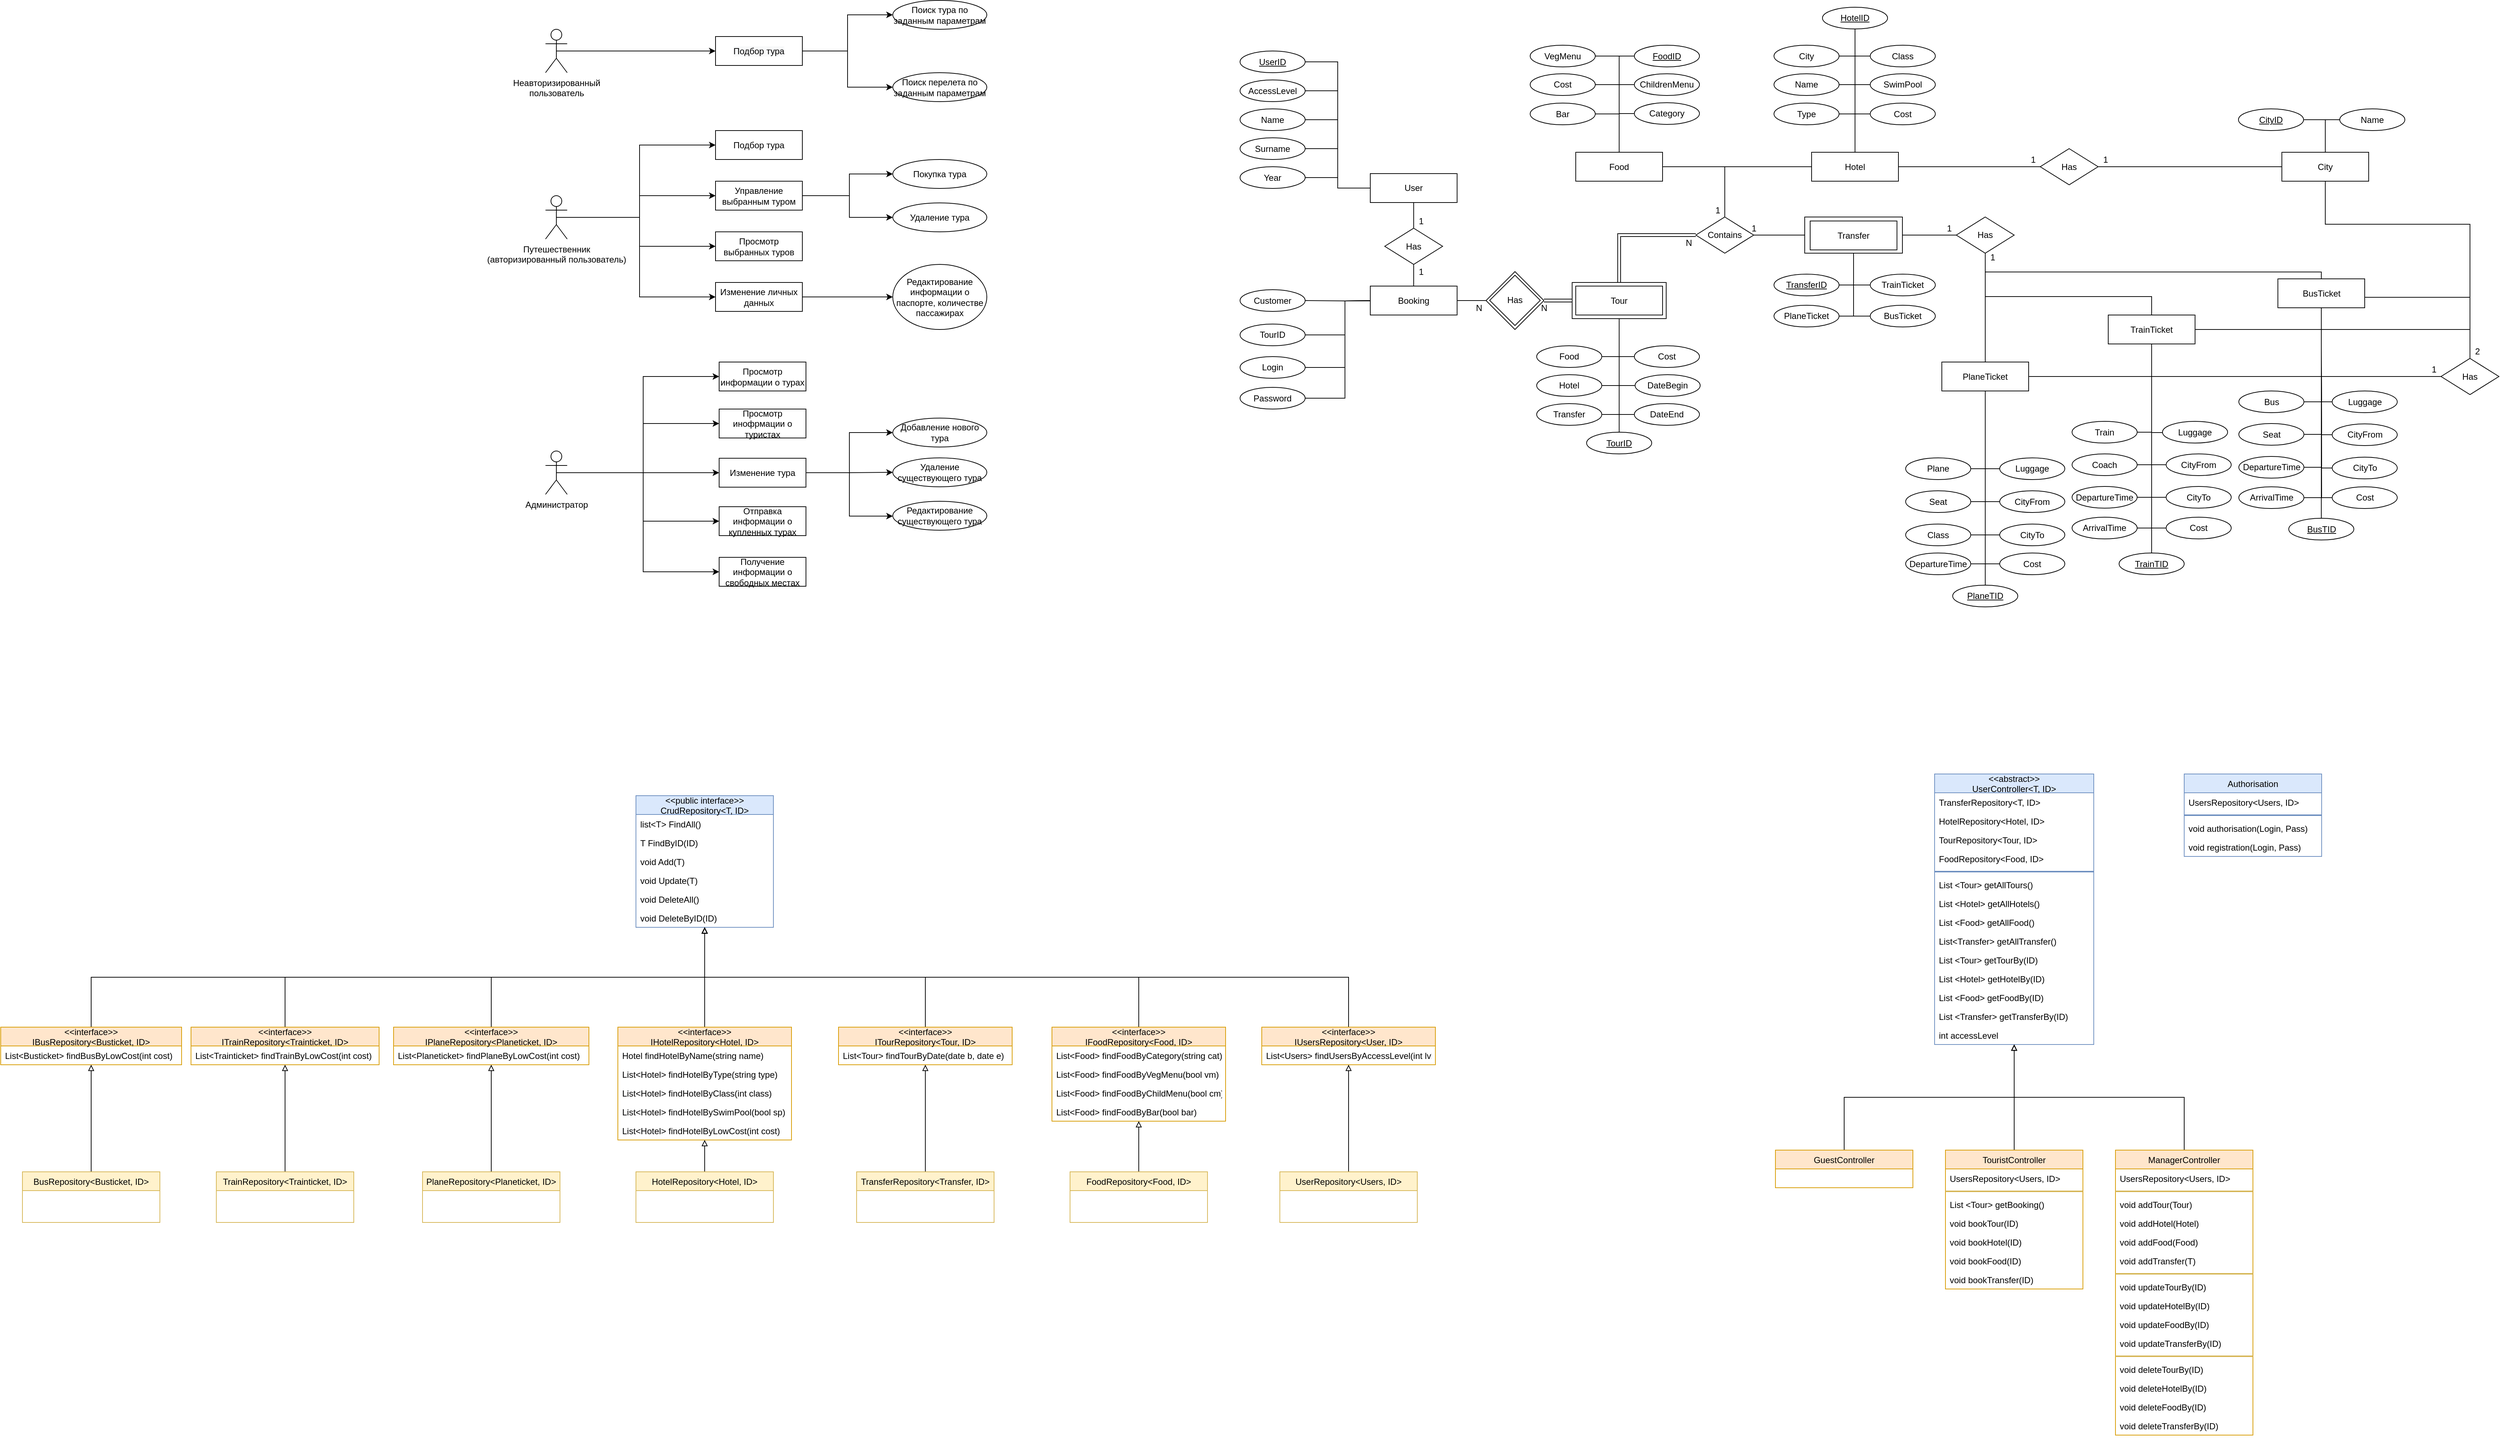 <mxfile version="13.9.9" type="device"><diagram id="QSrjg1rh-Tg580izhC8C" name="Страница 1"><mxGraphModel dx="3387" dy="1480" grid="1" gridSize="10" guides="1" tooltips="1" connect="1" arrows="1" fold="1" page="1" pageScale="1" pageWidth="827" pageHeight="1169" math="0" shadow="0"><root><mxCell id="0"/><mxCell id="1" parent="0"/><mxCell id="UDbnVTrCs9uGYIIIZ4tW-185" value="" style="rounded=0;whiteSpace=wrap;html=1;shadow=0;strokeColor=#000000;" parent="1" vertex="1"><mxGeometry x="1830.5" y="380" width="135" height="50" as="geometry"/></mxCell><mxCell id="UDbnVTrCs9uGYIIIZ4tW-179" style="edgeStyle=orthogonalEdgeStyle;shape=link;rounded=0;orthogonalLoop=1;jettySize=auto;html=1;entryX=0;entryY=0.5;entryDx=0;entryDy=0;endArrow=none;endFill=0;exitX=0.5;exitY=0;exitDx=0;exitDy=0;" parent="1" source="UDbnVTrCs9uGYIIIZ4tW-176" target="UDbnVTrCs9uGYIIIZ4tW-34" edge="1"><mxGeometry relative="1" as="geometry"/></mxCell><mxCell id="UDbnVTrCs9uGYIIIZ4tW-176" value="" style="rounded=0;whiteSpace=wrap;html=1;shadow=0;strokeColor=#000000;" parent="1" vertex="1"><mxGeometry x="1509" y="470.5" width="130" height="50" as="geometry"/></mxCell><mxCell id="cOgq67iRFev4MuFgTsW--4" style="edgeStyle=orthogonalEdgeStyle;rounded=0;orthogonalLoop=1;jettySize=auto;html=1;exitX=0.5;exitY=0.5;exitDx=0;exitDy=0;exitPerimeter=0;entryX=0;entryY=0.5;entryDx=0;entryDy=0;" parent="1" source="ZZzQgTtDfeKCl_sNgDaW-1" target="cOgq67iRFev4MuFgTsW--1" edge="1"><mxGeometry relative="1" as="geometry"/></mxCell><mxCell id="ZZzQgTtDfeKCl_sNgDaW-1" value="Неавторизированный&lt;br&gt;пользователь" style="shape=umlActor;verticalLabelPosition=bottom;verticalAlign=top;html=1;outlineConnect=0;" parent="1" vertex="1"><mxGeometry x="90" y="120.5" width="30" height="60" as="geometry"/></mxCell><mxCell id="cOgq67iRFev4MuFgTsW--7" style="edgeStyle=orthogonalEdgeStyle;rounded=0;orthogonalLoop=1;jettySize=auto;html=1;exitX=0.5;exitY=0.5;exitDx=0;exitDy=0;exitPerimeter=0;" parent="1" source="ZZzQgTtDfeKCl_sNgDaW-4" target="cOgq67iRFev4MuFgTsW--5" edge="1"><mxGeometry relative="1" as="geometry"><Array as="points"><mxPoint x="220" y="380.5"/><mxPoint x="220" y="350.5"/></Array></mxGeometry></mxCell><mxCell id="cOgq67iRFev4MuFgTsW--9" style="edgeStyle=orthogonalEdgeStyle;rounded=0;orthogonalLoop=1;jettySize=auto;html=1;exitX=0.5;exitY=0.5;exitDx=0;exitDy=0;exitPerimeter=0;" parent="1" source="ZZzQgTtDfeKCl_sNgDaW-4" target="cOgq67iRFev4MuFgTsW--8" edge="1"><mxGeometry relative="1" as="geometry"><Array as="points"><mxPoint x="220" y="380.5"/><mxPoint x="220" y="420.5"/></Array></mxGeometry></mxCell><mxCell id="uAaIrxXPEW57ca6-t8vK-15" style="edgeStyle=orthogonalEdgeStyle;rounded=0;orthogonalLoop=1;jettySize=auto;html=1;exitX=0.5;exitY=0.5;exitDx=0;exitDy=0;exitPerimeter=0;entryX=0;entryY=0.5;entryDx=0;entryDy=0;" parent="1" source="ZZzQgTtDfeKCl_sNgDaW-4" target="uAaIrxXPEW57ca6-t8vK-14" edge="1"><mxGeometry relative="1" as="geometry"><Array as="points"><mxPoint x="220" y="380.5"/><mxPoint x="220" y="280.5"/></Array></mxGeometry></mxCell><mxCell id="uAaIrxXPEW57ca6-t8vK-17" style="edgeStyle=orthogonalEdgeStyle;rounded=0;orthogonalLoop=1;jettySize=auto;html=1;exitX=0.5;exitY=0.5;exitDx=0;exitDy=0;exitPerimeter=0;entryX=0;entryY=0.5;entryDx=0;entryDy=0;" parent="1" source="ZZzQgTtDfeKCl_sNgDaW-4" target="uAaIrxXPEW57ca6-t8vK-16" edge="1"><mxGeometry relative="1" as="geometry"><Array as="points"><mxPoint x="220" y="380.5"/><mxPoint x="220" y="490.5"/></Array></mxGeometry></mxCell><mxCell id="ZZzQgTtDfeKCl_sNgDaW-4" value="Путешественник&lt;br&gt;(авторизированный пользователь)" style="shape=umlActor;verticalLabelPosition=bottom;verticalAlign=top;html=1;outlineConnect=0;" parent="1" vertex="1"><mxGeometry x="90" y="350.5" width="30" height="60" as="geometry"/></mxCell><mxCell id="uAaIrxXPEW57ca6-t8vK-8" style="edgeStyle=orthogonalEdgeStyle;rounded=0;orthogonalLoop=1;jettySize=auto;html=1;exitX=0.5;exitY=0.5;exitDx=0;exitDy=0;exitPerimeter=0;entryX=0;entryY=0.5;entryDx=0;entryDy=0;" parent="1" source="tjXCvEV3faEtumT4jmvi-1" target="uAaIrxXPEW57ca6-t8vK-1" edge="1"><mxGeometry relative="1" as="geometry"/></mxCell><mxCell id="uAaIrxXPEW57ca6-t8vK-9" style="edgeStyle=orthogonalEdgeStyle;rounded=0;orthogonalLoop=1;jettySize=auto;html=1;exitX=0.5;exitY=0.5;exitDx=0;exitDy=0;exitPerimeter=0;entryX=0;entryY=0.5;entryDx=0;entryDy=0;" parent="1" source="tjXCvEV3faEtumT4jmvi-1" target="uAaIrxXPEW57ca6-t8vK-6" edge="1"><mxGeometry relative="1" as="geometry"/></mxCell><mxCell id="uAaIrxXPEW57ca6-t8vK-10" style="edgeStyle=orthogonalEdgeStyle;rounded=0;orthogonalLoop=1;jettySize=auto;html=1;exitX=0.5;exitY=0.5;exitDx=0;exitDy=0;exitPerimeter=0;entryX=0;entryY=0.5;entryDx=0;entryDy=0;" parent="1" source="tjXCvEV3faEtumT4jmvi-1" target="uAaIrxXPEW57ca6-t8vK-3" edge="1"><mxGeometry relative="1" as="geometry"/></mxCell><mxCell id="uAaIrxXPEW57ca6-t8vK-22" style="edgeStyle=orthogonalEdgeStyle;rounded=0;orthogonalLoop=1;jettySize=auto;html=1;exitX=0.5;exitY=0.5;exitDx=0;exitDy=0;exitPerimeter=0;entryX=0;entryY=0.5;entryDx=0;entryDy=0;" parent="1" source="tjXCvEV3faEtumT4jmvi-1" target="uAaIrxXPEW57ca6-t8vK-20" edge="1"><mxGeometry relative="1" as="geometry"/></mxCell><mxCell id="uAaIrxXPEW57ca6-t8vK-23" style="edgeStyle=orthogonalEdgeStyle;rounded=0;orthogonalLoop=1;jettySize=auto;html=1;exitX=0.5;exitY=0.5;exitDx=0;exitDy=0;exitPerimeter=0;entryX=0;entryY=0.5;entryDx=0;entryDy=0;" parent="1" source="tjXCvEV3faEtumT4jmvi-1" target="uAaIrxXPEW57ca6-t8vK-21" edge="1"><mxGeometry relative="1" as="geometry"/></mxCell><mxCell id="tjXCvEV3faEtumT4jmvi-1" value="Администратор" style="shape=umlActor;verticalLabelPosition=bottom;verticalAlign=top;html=1;outlineConnect=0;" parent="1" vertex="1"><mxGeometry x="90" y="703.5" width="30" height="60" as="geometry"/></mxCell><mxCell id="tjXCvEV3faEtumT4jmvi-8" value="Поиск тура по заданным параметрам" style="ellipse;whiteSpace=wrap;html=1;" parent="1" vertex="1"><mxGeometry x="570" y="80.5" width="130" height="40" as="geometry"/></mxCell><mxCell id="tjXCvEV3faEtumT4jmvi-9" value="Поиск перелета по заданным параметрам" style="ellipse;whiteSpace=wrap;html=1;" parent="1" vertex="1"><mxGeometry x="570" y="180.5" width="130" height="40" as="geometry"/></mxCell><mxCell id="tjXCvEV3faEtumT4jmvi-11" value="Добавление нового тура" style="ellipse;whiteSpace=wrap;html=1;" parent="1" vertex="1"><mxGeometry x="570" y="658" width="130" height="40" as="geometry"/></mxCell><mxCell id="tjXCvEV3faEtumT4jmvi-12" value="Удаление тура" style="ellipse;whiteSpace=wrap;html=1;" parent="1" vertex="1"><mxGeometry x="570" y="360.5" width="130" height="40" as="geometry"/></mxCell><mxCell id="tjXCvEV3faEtumT4jmvi-13" value="Покупка тура" style="ellipse;whiteSpace=wrap;html=1;" parent="1" vertex="1"><mxGeometry x="570" y="300.5" width="130" height="40" as="geometry"/></mxCell><mxCell id="cOgq67iRFev4MuFgTsW--2" style="edgeStyle=orthogonalEdgeStyle;rounded=0;orthogonalLoop=1;jettySize=auto;html=1;exitX=1;exitY=0.5;exitDx=0;exitDy=0;entryX=0;entryY=0.5;entryDx=0;entryDy=0;" parent="1" source="cOgq67iRFev4MuFgTsW--1" target="tjXCvEV3faEtumT4jmvi-8" edge="1"><mxGeometry relative="1" as="geometry"/></mxCell><mxCell id="cOgq67iRFev4MuFgTsW--3" style="edgeStyle=orthogonalEdgeStyle;rounded=0;orthogonalLoop=1;jettySize=auto;html=1;exitX=1;exitY=0.5;exitDx=0;exitDy=0;entryX=0;entryY=0.5;entryDx=0;entryDy=0;" parent="1" source="cOgq67iRFev4MuFgTsW--1" target="tjXCvEV3faEtumT4jmvi-9" edge="1"><mxGeometry relative="1" as="geometry"/></mxCell><mxCell id="cOgq67iRFev4MuFgTsW--1" value="&#10;&#10;&lt;span style=&quot;color: rgb(0, 0, 0); font-family: helvetica; font-size: 12px; font-style: normal; font-weight: 400; letter-spacing: normal; text-align: center; text-indent: 0px; text-transform: none; word-spacing: 0px; background-color: rgb(248, 249, 250); display: inline; float: none;&quot;&gt;Подбор тура&lt;/span&gt;&#10;&#10;" style="rounded=0;whiteSpace=wrap;html=1;" parent="1" vertex="1"><mxGeometry x="325" y="130.5" width="120" height="40" as="geometry"/></mxCell><mxCell id="cOgq67iRFev4MuFgTsW--11" style="edgeStyle=orthogonalEdgeStyle;rounded=0;orthogonalLoop=1;jettySize=auto;html=1;exitX=1;exitY=0.5;exitDx=0;exitDy=0;entryX=0;entryY=0.5;entryDx=0;entryDy=0;" parent="1" source="cOgq67iRFev4MuFgTsW--5" target="tjXCvEV3faEtumT4jmvi-13" edge="1"><mxGeometry relative="1" as="geometry"><Array as="points"><mxPoint x="510" y="351"/><mxPoint x="510" y="321"/></Array></mxGeometry></mxCell><mxCell id="cOgq67iRFev4MuFgTsW--13" style="edgeStyle=orthogonalEdgeStyle;rounded=0;orthogonalLoop=1;jettySize=auto;html=1;exitX=1;exitY=0.5;exitDx=0;exitDy=0;entryX=0;entryY=0.5;entryDx=0;entryDy=0;" parent="1" source="cOgq67iRFev4MuFgTsW--5" target="tjXCvEV3faEtumT4jmvi-12" edge="1"><mxGeometry relative="1" as="geometry"><Array as="points"><mxPoint x="510" y="351"/><mxPoint x="510" y="381"/></Array></mxGeometry></mxCell><mxCell id="cOgq67iRFev4MuFgTsW--5" value="Управление выбранным туром" style="rounded=0;whiteSpace=wrap;html=1;" parent="1" vertex="1"><mxGeometry x="325" y="330.5" width="120" height="40" as="geometry"/></mxCell><mxCell id="cOgq67iRFev4MuFgTsW--8" value="Просмотр выбранных туров" style="rounded=0;whiteSpace=wrap;html=1;" parent="1" vertex="1"><mxGeometry x="325" y="400.5" width="120" height="40" as="geometry"/></mxCell><mxCell id="uAaIrxXPEW57ca6-t8vK-1" value="Просмотр информации о турах" style="rounded=0;whiteSpace=wrap;html=1;" parent="1" vertex="1"><mxGeometry x="330" y="580.5" width="120" height="40" as="geometry"/></mxCell><mxCell id="uAaIrxXPEW57ca6-t8vK-11" style="edgeStyle=orthogonalEdgeStyle;rounded=0;orthogonalLoop=1;jettySize=auto;html=1;exitX=1;exitY=0.5;exitDx=0;exitDy=0;entryX=0;entryY=0.5;entryDx=0;entryDy=0;" parent="1" source="uAaIrxXPEW57ca6-t8vK-3" target="tjXCvEV3faEtumT4jmvi-11" edge="1"><mxGeometry relative="1" as="geometry"/></mxCell><mxCell id="uAaIrxXPEW57ca6-t8vK-12" style="edgeStyle=orthogonalEdgeStyle;rounded=0;orthogonalLoop=1;jettySize=auto;html=1;exitX=1;exitY=0.5;exitDx=0;exitDy=0;entryX=0;entryY=0.5;entryDx=0;entryDy=0;" parent="1" source="uAaIrxXPEW57ca6-t8vK-3" target="uAaIrxXPEW57ca6-t8vK-4" edge="1"><mxGeometry relative="1" as="geometry"/></mxCell><mxCell id="uAaIrxXPEW57ca6-t8vK-13" style="edgeStyle=orthogonalEdgeStyle;rounded=0;orthogonalLoop=1;jettySize=auto;html=1;exitX=1;exitY=0.5;exitDx=0;exitDy=0;" parent="1" source="uAaIrxXPEW57ca6-t8vK-3" target="uAaIrxXPEW57ca6-t8vK-5" edge="1"><mxGeometry relative="1" as="geometry"><Array as="points"><mxPoint x="510" y="733.5"/><mxPoint x="510" y="793.5"/></Array></mxGeometry></mxCell><mxCell id="uAaIrxXPEW57ca6-t8vK-3" value="Изменение тура" style="rounded=0;whiteSpace=wrap;html=1;" parent="1" vertex="1"><mxGeometry x="330" y="713.5" width="120" height="40" as="geometry"/></mxCell><mxCell id="uAaIrxXPEW57ca6-t8vK-4" value="Удаление существующего тура" style="ellipse;whiteSpace=wrap;html=1;" parent="1" vertex="1"><mxGeometry x="570" y="713" width="130" height="40" as="geometry"/></mxCell><mxCell id="uAaIrxXPEW57ca6-t8vK-5" value="Редактирование существующего тура" style="ellipse;whiteSpace=wrap;html=1;" parent="1" vertex="1"><mxGeometry x="570" y="773" width="130" height="40" as="geometry"/></mxCell><mxCell id="uAaIrxXPEW57ca6-t8vK-6" value="Просмотр инофрмации о туристах" style="rounded=0;whiteSpace=wrap;html=1;" parent="1" vertex="1"><mxGeometry x="330" y="645.5" width="120" height="40" as="geometry"/></mxCell><mxCell id="uAaIrxXPEW57ca6-t8vK-14" value="Подбор тура" style="rounded=0;whiteSpace=wrap;html=1;" parent="1" vertex="1"><mxGeometry x="325" y="260.5" width="120" height="40" as="geometry"/></mxCell><mxCell id="uAaIrxXPEW57ca6-t8vK-19" style="edgeStyle=orthogonalEdgeStyle;rounded=0;orthogonalLoop=1;jettySize=auto;html=1;exitX=1;exitY=0.5;exitDx=0;exitDy=0;" parent="1" source="uAaIrxXPEW57ca6-t8vK-16" target="uAaIrxXPEW57ca6-t8vK-18" edge="1"><mxGeometry relative="1" as="geometry"/></mxCell><mxCell id="uAaIrxXPEW57ca6-t8vK-16" value="Изменение личных данных" style="rounded=0;whiteSpace=wrap;html=1;" parent="1" vertex="1"><mxGeometry x="325" y="470.5" width="120" height="40" as="geometry"/></mxCell><mxCell id="uAaIrxXPEW57ca6-t8vK-18" value="Редактирование информации о паспорте, количестве пассажирах" style="ellipse;whiteSpace=wrap;html=1;" parent="1" vertex="1"><mxGeometry x="570" y="445.5" width="130" height="90" as="geometry"/></mxCell><mxCell id="uAaIrxXPEW57ca6-t8vK-20" value="Отправка информации о купленных турах" style="rounded=0;whiteSpace=wrap;html=1;" parent="1" vertex="1"><mxGeometry x="330" y="780.5" width="120" height="40" as="geometry"/></mxCell><mxCell id="uAaIrxXPEW57ca6-t8vK-21" value="Получение информации о свободных местах" style="rounded=0;whiteSpace=wrap;html=1;" parent="1" vertex="1"><mxGeometry x="330" y="850.5" width="120" height="40" as="geometry"/></mxCell><mxCell id="UDbnVTrCs9uGYIIIZ4tW-35" style="edgeStyle=orthogonalEdgeStyle;rounded=0;orthogonalLoop=1;jettySize=auto;html=1;exitX=0.5;exitY=1;exitDx=0;exitDy=0;entryX=0.5;entryY=0;entryDx=0;entryDy=0;endArrow=none;endFill=0;" parent="1" source="PO4GQm2pznhbDLEWvtXR-1" target="GUaxkuXO2j2bcshrNW9X-10" edge="1"><mxGeometry relative="1" as="geometry"/></mxCell><mxCell id="UDbnVTrCs9uGYIIIZ4tW-77" style="edgeStyle=orthogonalEdgeStyle;rounded=0;orthogonalLoop=1;jettySize=auto;html=1;exitX=0;exitY=0.5;exitDx=0;exitDy=0;entryX=1;entryY=0.5;entryDx=0;entryDy=0;endArrow=none;endFill=0;" parent="1" source="PO4GQm2pznhbDLEWvtXR-1" target="PO4GQm2pznhbDLEWvtXR-6" edge="1"><mxGeometry relative="1" as="geometry"/></mxCell><mxCell id="UDbnVTrCs9uGYIIIZ4tW-78" style="edgeStyle=orthogonalEdgeStyle;rounded=0;orthogonalLoop=1;jettySize=auto;html=1;exitX=0;exitY=0.5;exitDx=0;exitDy=0;entryX=1;entryY=0.5;entryDx=0;entryDy=0;endArrow=none;endFill=0;" parent="1" source="PO4GQm2pznhbDLEWvtXR-1" target="PO4GQm2pznhbDLEWvtXR-5" edge="1"><mxGeometry relative="1" as="geometry"/></mxCell><mxCell id="UDbnVTrCs9uGYIIIZ4tW-79" style="edgeStyle=orthogonalEdgeStyle;rounded=0;orthogonalLoop=1;jettySize=auto;html=1;exitX=0;exitY=0.5;exitDx=0;exitDy=0;entryX=1;entryY=0.5;entryDx=0;entryDy=0;endArrow=none;endFill=0;" parent="1" source="PO4GQm2pznhbDLEWvtXR-1" target="PO4GQm2pznhbDLEWvtXR-3" edge="1"><mxGeometry relative="1" as="geometry"/></mxCell><mxCell id="UDbnVTrCs9uGYIIIZ4tW-80" style="edgeStyle=orthogonalEdgeStyle;rounded=0;orthogonalLoop=1;jettySize=auto;html=1;exitX=0;exitY=0.5;exitDx=0;exitDy=0;entryX=1;entryY=0.5;entryDx=0;entryDy=0;endArrow=none;endFill=0;" parent="1" source="PO4GQm2pznhbDLEWvtXR-1" target="PO4GQm2pznhbDLEWvtXR-4" edge="1"><mxGeometry relative="1" as="geometry"/></mxCell><mxCell id="UDbnVTrCs9uGYIIIZ4tW-81" style="edgeStyle=orthogonalEdgeStyle;rounded=0;orthogonalLoop=1;jettySize=auto;html=1;exitX=0;exitY=0.5;exitDx=0;exitDy=0;entryX=1;entryY=0.5;entryDx=0;entryDy=0;endArrow=none;endFill=0;" parent="1" source="PO4GQm2pznhbDLEWvtXR-1" target="PO4GQm2pznhbDLEWvtXR-2" edge="1"><mxGeometry relative="1" as="geometry"/></mxCell><mxCell id="PO4GQm2pznhbDLEWvtXR-1" value="User" style="rounded=0;whiteSpace=wrap;html=1;" parent="1" vertex="1"><mxGeometry x="1230" y="320" width="120" height="40" as="geometry"/></mxCell><mxCell id="PO4GQm2pznhbDLEWvtXR-2" value="&lt;u&gt;UserID&lt;/u&gt;" style="ellipse;whiteSpace=wrap;html=1;" parent="1" vertex="1"><mxGeometry x="1050" y="150.5" width="90" height="30" as="geometry"/></mxCell><mxCell id="PO4GQm2pznhbDLEWvtXR-3" value="Name" style="ellipse;whiteSpace=wrap;html=1;" parent="1" vertex="1"><mxGeometry x="1050" y="230.5" width="90" height="30" as="geometry"/></mxCell><mxCell id="PO4GQm2pznhbDLEWvtXR-4" value="AccessLevel" style="ellipse;whiteSpace=wrap;html=1;" parent="1" vertex="1"><mxGeometry x="1050" y="190.5" width="90" height="30" as="geometry"/></mxCell><mxCell id="PO4GQm2pznhbDLEWvtXR-5" value="Surname" style="ellipse;whiteSpace=wrap;html=1;" parent="1" vertex="1"><mxGeometry x="1050" y="270.5" width="90" height="30" as="geometry"/></mxCell><mxCell id="PO4GQm2pznhbDLEWvtXR-6" value="Year" style="ellipse;whiteSpace=wrap;html=1;" parent="1" vertex="1"><mxGeometry x="1050" y="310.5" width="90" height="30" as="geometry"/></mxCell><mxCell id="UDbnVTrCs9uGYIIIZ4tW-158" style="edgeStyle=orthogonalEdgeStyle;rounded=0;orthogonalLoop=1;jettySize=auto;html=1;exitX=0.5;exitY=1;exitDx=0;exitDy=0;entryX=0.5;entryY=0;entryDx=0;entryDy=0;endArrow=none;endFill=0;" parent="1" source="GUaxkuXO2j2bcshrNW9X-10" target="GUaxkuXO2j2bcshrNW9X-11" edge="1"><mxGeometry relative="1" as="geometry"/></mxCell><mxCell id="GUaxkuXO2j2bcshrNW9X-10" value="Has" style="rhombus;whiteSpace=wrap;html=1;" parent="1" vertex="1"><mxGeometry x="1250" y="395.5" width="80" height="50" as="geometry"/></mxCell><mxCell id="UDbnVTrCs9uGYIIIZ4tW-38" style="edgeStyle=orthogonalEdgeStyle;rounded=0;orthogonalLoop=1;jettySize=auto;html=1;exitX=1;exitY=0.5;exitDx=0;exitDy=0;entryX=0;entryY=0.5;entryDx=0;entryDy=0;endArrow=none;endFill=0;" parent="1" source="GUaxkuXO2j2bcshrNW9X-11" edge="1"><mxGeometry relative="1" as="geometry"><mxPoint x="1390" y="495.5" as="targetPoint"/></mxGeometry></mxCell><mxCell id="UDbnVTrCs9uGYIIIZ4tW-82" style="edgeStyle=orthogonalEdgeStyle;rounded=0;orthogonalLoop=1;jettySize=auto;html=1;exitX=0;exitY=0.5;exitDx=0;exitDy=0;entryX=1;entryY=0.5;entryDx=0;entryDy=0;endArrow=none;endFill=0;" parent="1" target="GUaxkuXO2j2bcshrNW9X-12" edge="1"><mxGeometry relative="1" as="geometry"><mxPoint x="1250" y="495.5" as="sourcePoint"/></mxGeometry></mxCell><mxCell id="UDbnVTrCs9uGYIIIZ4tW-83" style="edgeStyle=orthogonalEdgeStyle;rounded=0;orthogonalLoop=1;jettySize=auto;html=1;exitX=0;exitY=0.5;exitDx=0;exitDy=0;entryX=1;entryY=0.5;entryDx=0;entryDy=0;endArrow=none;endFill=0;" parent="1" target="GUaxkuXO2j2bcshrNW9X-13" edge="1"><mxGeometry relative="1" as="geometry"><mxPoint x="1250" y="495.5" as="sourcePoint"/></mxGeometry></mxCell><mxCell id="UDbnVTrCs9uGYIIIZ4tW-84" style="edgeStyle=orthogonalEdgeStyle;rounded=0;orthogonalLoop=1;jettySize=auto;html=1;exitX=0;exitY=0.5;exitDx=0;exitDy=0;entryX=1;entryY=0.5;entryDx=0;entryDy=0;endArrow=none;endFill=0;" parent="1" target="GUaxkuXO2j2bcshrNW9X-14" edge="1"><mxGeometry relative="1" as="geometry"><mxPoint x="1250" y="495.5" as="sourcePoint"/></mxGeometry></mxCell><mxCell id="UDbnVTrCs9uGYIIIZ4tW-85" style="edgeStyle=orthogonalEdgeStyle;rounded=0;orthogonalLoop=1;jettySize=auto;html=1;exitX=0;exitY=0.5;exitDx=0;exitDy=0;entryX=1;entryY=0.5;entryDx=0;entryDy=0;endArrow=none;endFill=0;" parent="1" target="GUaxkuXO2j2bcshrNW9X-15" edge="1"><mxGeometry relative="1" as="geometry"><mxPoint x="1250" y="495.5" as="sourcePoint"/></mxGeometry></mxCell><mxCell id="GUaxkuXO2j2bcshrNW9X-11" value="Booking" style="rounded=0;whiteSpace=wrap;html=1;" parent="1" vertex="1"><mxGeometry x="1230" y="475.5" width="120" height="40" as="geometry"/></mxCell><mxCell id="GUaxkuXO2j2bcshrNW9X-12" value="Customer" style="ellipse;whiteSpace=wrap;html=1;" parent="1" vertex="1"><mxGeometry x="1050" y="480.5" width="90" height="30" as="geometry"/></mxCell><mxCell id="GUaxkuXO2j2bcshrNW9X-13" value="TourID" style="ellipse;whiteSpace=wrap;html=1;" parent="1" vertex="1"><mxGeometry x="1050" y="528" width="90" height="30" as="geometry"/></mxCell><mxCell id="GUaxkuXO2j2bcshrNW9X-14" value="Login" style="ellipse;whiteSpace=wrap;html=1;" parent="1" vertex="1"><mxGeometry x="1050" y="573" width="90" height="30" as="geometry"/></mxCell><mxCell id="GUaxkuXO2j2bcshrNW9X-15" value="Password" style="ellipse;whiteSpace=wrap;html=1;" parent="1" vertex="1"><mxGeometry x="1050" y="615.5" width="90" height="30" as="geometry"/></mxCell><mxCell id="UDbnVTrCs9uGYIIIZ4tW-87" style="edgeStyle=orthogonalEdgeStyle;rounded=0;orthogonalLoop=1;jettySize=auto;html=1;exitX=0.5;exitY=1;exitDx=0;exitDy=0;entryX=1;entryY=0.5;entryDx=0;entryDy=0;endArrow=none;endFill=0;" parent="1" source="UDbnVTrCs9uGYIIIZ4tW-176" target="GUaxkuXO2j2bcshrNW9X-25" edge="1"><mxGeometry relative="1" as="geometry"/></mxCell><mxCell id="UDbnVTrCs9uGYIIIZ4tW-88" style="edgeStyle=orthogonalEdgeStyle;rounded=0;orthogonalLoop=1;jettySize=auto;html=1;exitX=0.5;exitY=1;exitDx=0;exitDy=0;entryX=1;entryY=0.5;entryDx=0;entryDy=0;endArrow=none;endFill=0;" parent="1" source="UDbnVTrCs9uGYIIIZ4tW-176" target="GUaxkuXO2j2bcshrNW9X-24" edge="1"><mxGeometry relative="1" as="geometry"/></mxCell><mxCell id="UDbnVTrCs9uGYIIIZ4tW-89" style="edgeStyle=orthogonalEdgeStyle;rounded=0;orthogonalLoop=1;jettySize=auto;html=1;exitX=0.5;exitY=1;exitDx=0;exitDy=0;entryX=1;entryY=0.5;entryDx=0;entryDy=0;endArrow=none;endFill=0;" parent="1" source="UDbnVTrCs9uGYIIIZ4tW-176" target="GUaxkuXO2j2bcshrNW9X-26" edge="1"><mxGeometry relative="1" as="geometry"/></mxCell><mxCell id="UDbnVTrCs9uGYIIIZ4tW-90" style="edgeStyle=orthogonalEdgeStyle;rounded=0;orthogonalLoop=1;jettySize=auto;html=1;exitX=0.5;exitY=1;exitDx=0;exitDy=0;entryX=0;entryY=0.5;entryDx=0;entryDy=0;endArrow=none;endFill=0;" parent="1" source="UDbnVTrCs9uGYIIIZ4tW-176" target="GUaxkuXO2j2bcshrNW9X-28" edge="1"><mxGeometry relative="1" as="geometry"/></mxCell><mxCell id="UDbnVTrCs9uGYIIIZ4tW-91" style="edgeStyle=orthogonalEdgeStyle;rounded=0;orthogonalLoop=1;jettySize=auto;html=1;exitX=0.5;exitY=1;exitDx=0;exitDy=0;entryX=0;entryY=0.5;entryDx=0;entryDy=0;endArrow=none;endFill=0;" parent="1" source="UDbnVTrCs9uGYIIIZ4tW-176" target="GUaxkuXO2j2bcshrNW9X-27" edge="1"><mxGeometry relative="1" as="geometry"/></mxCell><mxCell id="UDbnVTrCs9uGYIIIZ4tW-92" style="edgeStyle=orthogonalEdgeStyle;rounded=0;orthogonalLoop=1;jettySize=auto;html=1;exitX=0.5;exitY=1;exitDx=0;exitDy=0;entryX=0;entryY=0.5;entryDx=0;entryDy=0;endArrow=none;endFill=0;" parent="1" source="UDbnVTrCs9uGYIIIZ4tW-176" target="GUaxkuXO2j2bcshrNW9X-29" edge="1"><mxGeometry relative="1" as="geometry"/></mxCell><mxCell id="UDbnVTrCs9uGYIIIZ4tW-159" style="edgeStyle=orthogonalEdgeStyle;rounded=0;orthogonalLoop=1;jettySize=auto;html=1;exitX=0.5;exitY=1;exitDx=0;exitDy=0;entryX=0.5;entryY=0;entryDx=0;entryDy=0;endArrow=none;endFill=0;" parent="1" source="UDbnVTrCs9uGYIIIZ4tW-176" target="GUaxkuXO2j2bcshrNW9X-23" edge="1"><mxGeometry relative="1" as="geometry"/></mxCell><mxCell id="GUaxkuXO2j2bcshrNW9X-22" value="Tour" style="rounded=0;whiteSpace=wrap;html=1;" parent="1" vertex="1"><mxGeometry x="1514" y="475.5" width="120" height="40" as="geometry"/></mxCell><mxCell id="GUaxkuXO2j2bcshrNW9X-23" value="&lt;u&gt;TourID&lt;/u&gt;" style="ellipse;whiteSpace=wrap;html=1;" parent="1" vertex="1"><mxGeometry x="1529" y="677.5" width="90" height="30" as="geometry"/></mxCell><mxCell id="GUaxkuXO2j2bcshrNW9X-24" value="Hotel" style="ellipse;whiteSpace=wrap;html=1;" parent="1" vertex="1"><mxGeometry x="1460" y="598" width="90" height="30" as="geometry"/></mxCell><mxCell id="GUaxkuXO2j2bcshrNW9X-25" value="Food" style="ellipse;whiteSpace=wrap;html=1;" parent="1" vertex="1"><mxGeometry x="1460" y="558" width="90" height="30" as="geometry"/></mxCell><mxCell id="GUaxkuXO2j2bcshrNW9X-26" value="Transfer" style="ellipse;whiteSpace=wrap;html=1;" parent="1" vertex="1"><mxGeometry x="1460" y="638" width="90" height="30" as="geometry"/></mxCell><mxCell id="GUaxkuXO2j2bcshrNW9X-27" value="DateBegin" style="ellipse;whiteSpace=wrap;html=1;" parent="1" vertex="1"><mxGeometry x="1596" y="598" width="90" height="30" as="geometry"/></mxCell><mxCell id="GUaxkuXO2j2bcshrNW9X-28" value="DateEnd" style="ellipse;whiteSpace=wrap;html=1;" parent="1" vertex="1"><mxGeometry x="1595" y="638" width="90" height="30" as="geometry"/></mxCell><mxCell id="GUaxkuXO2j2bcshrNW9X-29" value="Cost" style="ellipse;whiteSpace=wrap;html=1;" parent="1" vertex="1"><mxGeometry x="1595" y="558" width="90" height="30" as="geometry"/></mxCell><mxCell id="UDbnVTrCs9uGYIIIZ4tW-93" style="edgeStyle=orthogonalEdgeStyle;rounded=0;orthogonalLoop=1;jettySize=auto;html=1;exitX=0.5;exitY=0;exitDx=0;exitDy=0;entryX=0;entryY=0.5;entryDx=0;entryDy=0;endArrow=none;endFill=0;" parent="1" source="GUaxkuXO2j2bcshrNW9X-45" target="GUaxkuXO2j2bcshrNW9X-46" edge="1"><mxGeometry relative="1" as="geometry"/></mxCell><mxCell id="UDbnVTrCs9uGYIIIZ4tW-94" style="edgeStyle=orthogonalEdgeStyle;rounded=0;orthogonalLoop=1;jettySize=auto;html=1;exitX=0.5;exitY=0;exitDx=0;exitDy=0;entryX=1;entryY=0.5;entryDx=0;entryDy=0;endArrow=none;endFill=0;" parent="1" source="GUaxkuXO2j2bcshrNW9X-45" target="GUaxkuXO2j2bcshrNW9X-47" edge="1"><mxGeometry relative="1" as="geometry"/></mxCell><mxCell id="UDbnVTrCs9uGYIIIZ4tW-95" style="edgeStyle=orthogonalEdgeStyle;rounded=0;orthogonalLoop=1;jettySize=auto;html=1;exitX=0.5;exitY=0;exitDx=0;exitDy=0;entryX=0;entryY=0.5;entryDx=0;entryDy=0;endArrow=none;endFill=0;" parent="1" source="GUaxkuXO2j2bcshrNW9X-45" target="GUaxkuXO2j2bcshrNW9X-49" edge="1"><mxGeometry relative="1" as="geometry"/></mxCell><mxCell id="UDbnVTrCs9uGYIIIZ4tW-96" style="edgeStyle=orthogonalEdgeStyle;rounded=0;orthogonalLoop=1;jettySize=auto;html=1;exitX=0.5;exitY=0;exitDx=0;exitDy=0;entryX=1;entryY=0.5;entryDx=0;entryDy=0;endArrow=none;endFill=0;" parent="1" source="GUaxkuXO2j2bcshrNW9X-45" target="GUaxkuXO2j2bcshrNW9X-50" edge="1"><mxGeometry relative="1" as="geometry"/></mxCell><mxCell id="UDbnVTrCs9uGYIIIZ4tW-97" style="edgeStyle=orthogonalEdgeStyle;rounded=0;orthogonalLoop=1;jettySize=auto;html=1;exitX=0.5;exitY=0;exitDx=0;exitDy=0;entryX=0;entryY=0.5;entryDx=0;entryDy=0;endArrow=none;endFill=0;" parent="1" source="GUaxkuXO2j2bcshrNW9X-45" target="GUaxkuXO2j2bcshrNW9X-48" edge="1"><mxGeometry relative="1" as="geometry"/></mxCell><mxCell id="UDbnVTrCs9uGYIIIZ4tW-98" style="edgeStyle=orthogonalEdgeStyle;rounded=0;orthogonalLoop=1;jettySize=auto;html=1;exitX=0.5;exitY=0;exitDx=0;exitDy=0;entryX=1;entryY=0.5;entryDx=0;entryDy=0;endArrow=none;endFill=0;" parent="1" source="GUaxkuXO2j2bcshrNW9X-45" target="GUaxkuXO2j2bcshrNW9X-52" edge="1"><mxGeometry relative="1" as="geometry"/></mxCell><mxCell id="GUaxkuXO2j2bcshrNW9X-45" value="Food" style="rounded=0;whiteSpace=wrap;html=1;" parent="1" vertex="1"><mxGeometry x="1514" y="290.5" width="120" height="40" as="geometry"/></mxCell><mxCell id="GUaxkuXO2j2bcshrNW9X-46" value="&lt;u&gt;FoodID&lt;/u&gt;" style="ellipse;whiteSpace=wrap;html=1;" parent="1" vertex="1"><mxGeometry x="1595" y="142.5" width="90" height="30" as="geometry"/></mxCell><mxCell id="GUaxkuXO2j2bcshrNW9X-47" value="VegMenu" style="ellipse;whiteSpace=wrap;html=1;" parent="1" vertex="1"><mxGeometry x="1451" y="142.5" width="90" height="30" as="geometry"/></mxCell><mxCell id="GUaxkuXO2j2bcshrNW9X-48" value="Category" style="ellipse;whiteSpace=wrap;html=1;" parent="1" vertex="1"><mxGeometry x="1595" y="222" width="90" height="30" as="geometry"/></mxCell><mxCell id="GUaxkuXO2j2bcshrNW9X-49" value="ChildrenMenu" style="ellipse;whiteSpace=wrap;html=1;" parent="1" vertex="1"><mxGeometry x="1595" y="182" width="90" height="30" as="geometry"/></mxCell><mxCell id="GUaxkuXO2j2bcshrNW9X-50" value="Cost" style="ellipse;whiteSpace=wrap;html=1;" parent="1" vertex="1"><mxGeometry x="1451" y="182" width="90" height="30" as="geometry"/></mxCell><mxCell id="GUaxkuXO2j2bcshrNW9X-52" value="Bar" style="ellipse;whiteSpace=wrap;html=1;" parent="1" vertex="1"><mxGeometry x="1451" y="222.5" width="90" height="30" as="geometry"/></mxCell><mxCell id="UDbnVTrCs9uGYIIIZ4tW-62" style="edgeStyle=orthogonalEdgeStyle;rounded=0;orthogonalLoop=1;jettySize=auto;html=1;exitX=1;exitY=0.5;exitDx=0;exitDy=0;entryX=0;entryY=0.5;entryDx=0;entryDy=0;endArrow=none;endFill=0;" parent="1" source="GUaxkuXO2j2bcshrNW9X-60" target="UDbnVTrCs9uGYIIIZ4tW-61" edge="1"><mxGeometry relative="1" as="geometry"/></mxCell><mxCell id="GUaxkuXO2j2bcshrNW9X-60" value="Hotel" style="rounded=0;whiteSpace=wrap;html=1;" parent="1" vertex="1"><mxGeometry x="1840" y="290.5" width="120" height="40" as="geometry"/></mxCell><mxCell id="UDbnVTrCs9uGYIIIZ4tW-99" style="edgeStyle=orthogonalEdgeStyle;rounded=0;orthogonalLoop=1;jettySize=auto;html=1;exitX=0.5;exitY=1;exitDx=0;exitDy=0;entryX=0.5;entryY=0;entryDx=0;entryDy=0;endArrow=none;endFill=0;" parent="1" source="GUaxkuXO2j2bcshrNW9X-61" target="GUaxkuXO2j2bcshrNW9X-60" edge="1"><mxGeometry relative="1" as="geometry"/></mxCell><mxCell id="GUaxkuXO2j2bcshrNW9X-61" value="&lt;u&gt;HotelID&lt;/u&gt;" style="ellipse;whiteSpace=wrap;html=1;" parent="1" vertex="1"><mxGeometry x="1855" y="90" width="90" height="30" as="geometry"/></mxCell><mxCell id="UDbnVTrCs9uGYIIIZ4tW-104" style="edgeStyle=orthogonalEdgeStyle;rounded=0;orthogonalLoop=1;jettySize=auto;html=1;exitX=1;exitY=0.5;exitDx=0;exitDy=0;entryX=0.5;entryY=0;entryDx=0;entryDy=0;endArrow=none;endFill=0;" parent="1" source="GUaxkuXO2j2bcshrNW9X-62" target="GUaxkuXO2j2bcshrNW9X-60" edge="1"><mxGeometry relative="1" as="geometry"/></mxCell><mxCell id="GUaxkuXO2j2bcshrNW9X-62" value="Name" style="ellipse;whiteSpace=wrap;html=1;" parent="1" vertex="1"><mxGeometry x="1788" y="182" width="90" height="30" as="geometry"/></mxCell><mxCell id="UDbnVTrCs9uGYIIIZ4tW-103" style="edgeStyle=orthogonalEdgeStyle;rounded=0;orthogonalLoop=1;jettySize=auto;html=1;exitX=1;exitY=0.5;exitDx=0;exitDy=0;entryX=0.5;entryY=0;entryDx=0;entryDy=0;endArrow=none;endFill=0;" parent="1" source="GUaxkuXO2j2bcshrNW9X-63" target="GUaxkuXO2j2bcshrNW9X-60" edge="1"><mxGeometry relative="1" as="geometry"/></mxCell><mxCell id="GUaxkuXO2j2bcshrNW9X-63" value="City" style="ellipse;whiteSpace=wrap;html=1;" parent="1" vertex="1"><mxGeometry x="1788" y="142.5" width="90" height="30" as="geometry"/></mxCell><mxCell id="UDbnVTrCs9uGYIIIZ4tW-105" style="edgeStyle=orthogonalEdgeStyle;rounded=0;orthogonalLoop=1;jettySize=auto;html=1;exitX=1;exitY=0.5;exitDx=0;exitDy=0;endArrow=none;endFill=0;" parent="1" source="GUaxkuXO2j2bcshrNW9X-64" target="GUaxkuXO2j2bcshrNW9X-60" edge="1"><mxGeometry relative="1" as="geometry"/></mxCell><mxCell id="GUaxkuXO2j2bcshrNW9X-64" value="Type" style="ellipse;whiteSpace=wrap;html=1;" parent="1" vertex="1"><mxGeometry x="1788" y="222.5" width="90" height="30" as="geometry"/></mxCell><mxCell id="UDbnVTrCs9uGYIIIZ4tW-101" style="edgeStyle=orthogonalEdgeStyle;rounded=0;orthogonalLoop=1;jettySize=auto;html=1;exitX=0;exitY=0.5;exitDx=0;exitDy=0;entryX=0.5;entryY=0;entryDx=0;entryDy=0;endArrow=none;endFill=0;" parent="1" source="GUaxkuXO2j2bcshrNW9X-65" target="GUaxkuXO2j2bcshrNW9X-60" edge="1"><mxGeometry relative="1" as="geometry"/></mxCell><mxCell id="GUaxkuXO2j2bcshrNW9X-65" value="SwimPool" style="ellipse;whiteSpace=wrap;html=1;" parent="1" vertex="1"><mxGeometry x="1921" y="182" width="90" height="30" as="geometry"/></mxCell><mxCell id="UDbnVTrCs9uGYIIIZ4tW-102" style="edgeStyle=orthogonalEdgeStyle;rounded=0;orthogonalLoop=1;jettySize=auto;html=1;exitX=0;exitY=0.5;exitDx=0;exitDy=0;endArrow=none;endFill=0;" parent="1" source="GUaxkuXO2j2bcshrNW9X-66" target="GUaxkuXO2j2bcshrNW9X-60" edge="1"><mxGeometry relative="1" as="geometry"/></mxCell><mxCell id="GUaxkuXO2j2bcshrNW9X-66" value="Cost" style="ellipse;whiteSpace=wrap;html=1;" parent="1" vertex="1"><mxGeometry x="1921" y="222.5" width="90" height="30" as="geometry"/></mxCell><mxCell id="UDbnVTrCs9uGYIIIZ4tW-100" style="edgeStyle=orthogonalEdgeStyle;rounded=0;orthogonalLoop=1;jettySize=auto;html=1;exitX=0;exitY=0.5;exitDx=0;exitDy=0;entryX=0.5;entryY=0;entryDx=0;entryDy=0;endArrow=none;endFill=0;" parent="1" source="GUaxkuXO2j2bcshrNW9X-67" target="GUaxkuXO2j2bcshrNW9X-60" edge="1"><mxGeometry relative="1" as="geometry"/></mxCell><mxCell id="GUaxkuXO2j2bcshrNW9X-67" value="Class" style="ellipse;whiteSpace=wrap;html=1;" parent="1" vertex="1"><mxGeometry x="1921" y="142.5" width="90" height="30" as="geometry"/></mxCell><mxCell id="UDbnVTrCs9uGYIIIZ4tW-153" style="edgeStyle=orthogonalEdgeStyle;rounded=0;orthogonalLoop=1;jettySize=auto;html=1;exitX=0.5;exitY=0;exitDx=0;exitDy=0;entryX=0;entryY=0.5;entryDx=0;entryDy=0;endArrow=none;endFill=0;" parent="1" source="GUaxkuXO2j2bcshrNW9X-75" target="GUaxkuXO2j2bcshrNW9X-78" edge="1"><mxGeometry relative="1" as="geometry"/></mxCell><mxCell id="UDbnVTrCs9uGYIIIZ4tW-154" style="edgeStyle=orthogonalEdgeStyle;rounded=0;orthogonalLoop=1;jettySize=auto;html=1;exitX=0.5;exitY=0;exitDx=0;exitDy=0;entryX=1;entryY=0.5;entryDx=0;entryDy=0;endArrow=none;endFill=0;" parent="1" source="GUaxkuXO2j2bcshrNW9X-75" target="GUaxkuXO2j2bcshrNW9X-76" edge="1"><mxGeometry relative="1" as="geometry"/></mxCell><mxCell id="GUaxkuXO2j2bcshrNW9X-75" value="City" style="rounded=0;whiteSpace=wrap;html=1;" parent="1" vertex="1"><mxGeometry x="2490" y="290.5" width="120" height="40" as="geometry"/></mxCell><mxCell id="GUaxkuXO2j2bcshrNW9X-76" value="&lt;u&gt;CityID&lt;/u&gt;" style="ellipse;whiteSpace=wrap;html=1;" parent="1" vertex="1"><mxGeometry x="2430" y="230.5" width="90" height="30" as="geometry"/></mxCell><mxCell id="GUaxkuXO2j2bcshrNW9X-78" value="Name" style="ellipse;whiteSpace=wrap;html=1;" parent="1" vertex="1"><mxGeometry x="2570" y="230.5" width="90" height="30" as="geometry"/></mxCell><mxCell id="UDbnVTrCs9uGYIIIZ4tW-57" style="edgeStyle=orthogonalEdgeStyle;rounded=0;orthogonalLoop=1;jettySize=auto;html=1;entryX=0;entryY=0.5;entryDx=0;entryDy=0;endArrow=none;endFill=0;exitX=1;exitY=0.5;exitDx=0;exitDy=0;" parent="1" source="UDbnVTrCs9uGYIIIZ4tW-185" target="UDbnVTrCs9uGYIIIZ4tW-55" edge="1"><mxGeometry relative="1" as="geometry"/></mxCell><mxCell id="UDbnVTrCs9uGYIIIZ4tW-106" style="edgeStyle=orthogonalEdgeStyle;rounded=0;orthogonalLoop=1;jettySize=auto;html=1;exitX=0.5;exitY=1;exitDx=0;exitDy=0;entryX=1;entryY=0.5;entryDx=0;entryDy=0;endArrow=none;endFill=0;" parent="1" source="UDbnVTrCs9uGYIIIZ4tW-185" target="GUaxkuXO2j2bcshrNW9X-93" edge="1"><mxGeometry relative="1" as="geometry"/></mxCell><mxCell id="UDbnVTrCs9uGYIIIZ4tW-107" style="edgeStyle=orthogonalEdgeStyle;rounded=0;orthogonalLoop=1;jettySize=auto;html=1;exitX=0.5;exitY=1;exitDx=0;exitDy=0;entryX=0;entryY=0.5;entryDx=0;entryDy=0;endArrow=none;endFill=0;" parent="1" source="UDbnVTrCs9uGYIIIZ4tW-185" target="GUaxkuXO2j2bcshrNW9X-94" edge="1"><mxGeometry relative="1" as="geometry"/></mxCell><mxCell id="UDbnVTrCs9uGYIIIZ4tW-108" style="edgeStyle=orthogonalEdgeStyle;rounded=0;orthogonalLoop=1;jettySize=auto;html=1;exitX=0.5;exitY=1;exitDx=0;exitDy=0;entryX=1;entryY=0.5;entryDx=0;entryDy=0;endArrow=none;endFill=0;" parent="1" source="UDbnVTrCs9uGYIIIZ4tW-185" target="GUaxkuXO2j2bcshrNW9X-91" edge="1"><mxGeometry relative="1" as="geometry"/></mxCell><mxCell id="UDbnVTrCs9uGYIIIZ4tW-109" style="edgeStyle=orthogonalEdgeStyle;rounded=0;orthogonalLoop=1;jettySize=auto;html=1;exitX=0.5;exitY=1;exitDx=0;exitDy=0;entryX=0;entryY=0.5;entryDx=0;entryDy=0;endArrow=none;endFill=0;" parent="1" source="UDbnVTrCs9uGYIIIZ4tW-185" target="GUaxkuXO2j2bcshrNW9X-92" edge="1"><mxGeometry relative="1" as="geometry"/></mxCell><mxCell id="GUaxkuXO2j2bcshrNW9X-90" value="Transfer" style="rounded=0;whiteSpace=wrap;html=1;" parent="1" vertex="1"><mxGeometry x="1838" y="385.5" width="120" height="40" as="geometry"/></mxCell><mxCell id="GUaxkuXO2j2bcshrNW9X-91" value="&lt;u&gt;TransferID&lt;/u&gt;" style="ellipse;whiteSpace=wrap;html=1;" parent="1" vertex="1"><mxGeometry x="1788" y="459" width="90" height="30" as="geometry"/></mxCell><mxCell id="GUaxkuXO2j2bcshrNW9X-92" value="TrainTicket" style="ellipse;whiteSpace=wrap;html=1;" parent="1" vertex="1"><mxGeometry x="1921" y="459" width="90" height="30" as="geometry"/></mxCell><mxCell id="GUaxkuXO2j2bcshrNW9X-93" value="PlaneTicket" style="ellipse;whiteSpace=wrap;html=1;" parent="1" vertex="1"><mxGeometry x="1788" y="502" width="90" height="30" as="geometry"/></mxCell><mxCell id="GUaxkuXO2j2bcshrNW9X-94" value="BusTicket" style="ellipse;whiteSpace=wrap;html=1;" parent="1" vertex="1"><mxGeometry x="1921" y="502" width="90" height="30" as="geometry"/></mxCell><mxCell id="UDbnVTrCs9uGYIIIZ4tW-58" style="edgeStyle=orthogonalEdgeStyle;rounded=0;orthogonalLoop=1;jettySize=auto;html=1;exitX=0.5;exitY=0;exitDx=0;exitDy=0;entryX=0.5;entryY=1;entryDx=0;entryDy=0;endArrow=none;endFill=0;" parent="1" source="GUaxkuXO2j2bcshrNW9X-102" target="UDbnVTrCs9uGYIIIZ4tW-55" edge="1"><mxGeometry relative="1" as="geometry"><Array as="points"><mxPoint x="2545" y="456"/><mxPoint x="2080" y="456"/></Array></mxGeometry></mxCell><mxCell id="UDbnVTrCs9uGYIIIZ4tW-143" style="edgeStyle=orthogonalEdgeStyle;rounded=0;orthogonalLoop=1;jettySize=auto;html=1;exitX=0.5;exitY=1;exitDx=0;exitDy=0;entryX=0.5;entryY=0;entryDx=0;entryDy=0;endArrow=none;endFill=0;" parent="1" source="GUaxkuXO2j2bcshrNW9X-102" target="GUaxkuXO2j2bcshrNW9X-103" edge="1"><mxGeometry relative="1" as="geometry"/></mxCell><mxCell id="UDbnVTrCs9uGYIIIZ4tW-145" style="edgeStyle=orthogonalEdgeStyle;rounded=0;orthogonalLoop=1;jettySize=auto;html=1;exitX=0.5;exitY=1;exitDx=0;exitDy=0;entryX=1;entryY=0.5;entryDx=0;entryDy=0;endArrow=none;endFill=0;" parent="1" source="GUaxkuXO2j2bcshrNW9X-102" target="GUaxkuXO2j2bcshrNW9X-111" edge="1"><mxGeometry relative="1" as="geometry"/></mxCell><mxCell id="UDbnVTrCs9uGYIIIZ4tW-146" style="edgeStyle=orthogonalEdgeStyle;rounded=0;orthogonalLoop=1;jettySize=auto;html=1;exitX=0.5;exitY=1;exitDx=0;exitDy=0;entryX=1;entryY=0.5;entryDx=0;entryDy=0;endArrow=none;endFill=0;" parent="1" source="GUaxkuXO2j2bcshrNW9X-102" target="GUaxkuXO2j2bcshrNW9X-109" edge="1"><mxGeometry relative="1" as="geometry"/></mxCell><mxCell id="UDbnVTrCs9uGYIIIZ4tW-147" style="edgeStyle=orthogonalEdgeStyle;rounded=0;orthogonalLoop=1;jettySize=auto;html=1;exitX=0.5;exitY=1;exitDx=0;exitDy=0;entryX=1;entryY=0.5;entryDx=0;entryDy=0;endArrow=none;endFill=0;" parent="1" source="GUaxkuXO2j2bcshrNW9X-102" target="GUaxkuXO2j2bcshrNW9X-104" edge="1"><mxGeometry relative="1" as="geometry"/></mxCell><mxCell id="UDbnVTrCs9uGYIIIZ4tW-148" style="edgeStyle=orthogonalEdgeStyle;rounded=0;orthogonalLoop=1;jettySize=auto;html=1;exitX=0.5;exitY=1;exitDx=0;exitDy=0;entryX=1;entryY=0.5;entryDx=0;entryDy=0;endArrow=none;endFill=0;" parent="1" source="GUaxkuXO2j2bcshrNW9X-102" target="GUaxkuXO2j2bcshrNW9X-105" edge="1"><mxGeometry relative="1" as="geometry"/></mxCell><mxCell id="UDbnVTrCs9uGYIIIZ4tW-149" style="edgeStyle=orthogonalEdgeStyle;rounded=0;orthogonalLoop=1;jettySize=auto;html=1;exitX=0.5;exitY=1;exitDx=0;exitDy=0;entryX=0;entryY=0.5;entryDx=0;entryDy=0;endArrow=none;endFill=0;" parent="1" source="GUaxkuXO2j2bcshrNW9X-102" target="GUaxkuXO2j2bcshrNW9X-114" edge="1"><mxGeometry relative="1" as="geometry"><Array as="points"><mxPoint x="2545" y="628"/><mxPoint x="2545" y="786"/></Array></mxGeometry></mxCell><mxCell id="UDbnVTrCs9uGYIIIZ4tW-150" style="edgeStyle=orthogonalEdgeStyle;rounded=0;orthogonalLoop=1;jettySize=auto;html=1;exitX=0.5;exitY=1;exitDx=0;exitDy=0;entryX=0;entryY=0.5;entryDx=0;entryDy=0;endArrow=none;endFill=0;" parent="1" source="GUaxkuXO2j2bcshrNW9X-102" target="GUaxkuXO2j2bcshrNW9X-107" edge="1"><mxGeometry relative="1" as="geometry"><Array as="points"><mxPoint x="2545" y="608"/><mxPoint x="2545" y="745"/></Array></mxGeometry></mxCell><mxCell id="UDbnVTrCs9uGYIIIZ4tW-151" style="edgeStyle=orthogonalEdgeStyle;rounded=0;orthogonalLoop=1;jettySize=auto;html=1;exitX=0.5;exitY=1;exitDx=0;exitDy=0;entryX=0;entryY=0.5;entryDx=0;entryDy=0;endArrow=none;endFill=0;" parent="1" source="GUaxkuXO2j2bcshrNW9X-102" target="GUaxkuXO2j2bcshrNW9X-106" edge="1"><mxGeometry relative="1" as="geometry"><Array as="points"><mxPoint x="2545" y="585"/><mxPoint x="2545" y="699"/></Array></mxGeometry></mxCell><mxCell id="UDbnVTrCs9uGYIIIZ4tW-152" style="edgeStyle=orthogonalEdgeStyle;rounded=0;orthogonalLoop=1;jettySize=auto;html=1;exitX=0.5;exitY=1;exitDx=0;exitDy=0;entryX=0;entryY=0.5;entryDx=0;entryDy=0;endArrow=none;endFill=0;" parent="1" source="GUaxkuXO2j2bcshrNW9X-102" target="GUaxkuXO2j2bcshrNW9X-113" edge="1"><mxGeometry relative="1" as="geometry"><Array as="points"><mxPoint x="2545" y="562"/><mxPoint x="2545" y="653"/></Array></mxGeometry></mxCell><mxCell id="UDbnVTrCs9uGYIIIZ4tW-191" style="edgeStyle=orthogonalEdgeStyle;rounded=0;orthogonalLoop=1;jettySize=auto;html=1;exitX=1;exitY=0.5;exitDx=0;exitDy=0;entryX=0.5;entryY=1;entryDx=0;entryDy=0;endArrow=none;endFill=0;" parent="1" source="GUaxkuXO2j2bcshrNW9X-102" target="GUaxkuXO2j2bcshrNW9X-75" edge="1"><mxGeometry relative="1" as="geometry"><Array as="points"><mxPoint x="2750" y="491"/><mxPoint x="2750" y="390"/><mxPoint x="2550" y="390"/></Array></mxGeometry></mxCell><mxCell id="GUaxkuXO2j2bcshrNW9X-102" value="BusTicket" style="rounded=0;whiteSpace=wrap;html=1;" parent="1" vertex="1"><mxGeometry x="2484.5" y="465.5" width="120" height="40" as="geometry"/></mxCell><mxCell id="GUaxkuXO2j2bcshrNW9X-103" value="&lt;u&gt;BusTID&lt;/u&gt;" style="ellipse;whiteSpace=wrap;html=1;" parent="1" vertex="1"><mxGeometry x="2499.5" y="796.5" width="90" height="30" as="geometry"/></mxCell><mxCell id="GUaxkuXO2j2bcshrNW9X-104" value="Seat" style="ellipse;whiteSpace=wrap;html=1;" parent="1" vertex="1"><mxGeometry x="2430.5" y="665.5" width="90" height="30" as="geometry"/></mxCell><mxCell id="GUaxkuXO2j2bcshrNW9X-105" value="Bus" style="ellipse;whiteSpace=wrap;html=1;" parent="1" vertex="1"><mxGeometry x="2430.5" y="620.5" width="90" height="30" as="geometry"/></mxCell><mxCell id="GUaxkuXO2j2bcshrNW9X-106" value="CityFrom" style="ellipse;whiteSpace=wrap;html=1;" parent="1" vertex="1"><mxGeometry x="2559.5" y="666" width="90" height="30" as="geometry"/></mxCell><mxCell id="GUaxkuXO2j2bcshrNW9X-107" value="CityTo" style="ellipse;whiteSpace=wrap;html=1;" parent="1" vertex="1"><mxGeometry x="2559.5" y="712" width="90" height="30" as="geometry"/></mxCell><mxCell id="GUaxkuXO2j2bcshrNW9X-109" value="DepartureTime" style="ellipse;whiteSpace=wrap;html=1;" parent="1" vertex="1"><mxGeometry x="2430.5" y="711" width="90" height="30" as="geometry"/></mxCell><mxCell id="GUaxkuXO2j2bcshrNW9X-111" value="ArrivalTime" style="ellipse;whiteSpace=wrap;html=1;" parent="1" vertex="1"><mxGeometry x="2430.5" y="753" width="90" height="30" as="geometry"/></mxCell><mxCell id="GUaxkuXO2j2bcshrNW9X-113" value="Luggage" style="ellipse;whiteSpace=wrap;html=1;" parent="1" vertex="1"><mxGeometry x="2559.5" y="620.5" width="90" height="30" as="geometry"/></mxCell><mxCell id="GUaxkuXO2j2bcshrNW9X-114" value="Cost" style="ellipse;whiteSpace=wrap;html=1;" parent="1" vertex="1"><mxGeometry x="2559.5" y="753" width="90" height="30" as="geometry"/></mxCell><mxCell id="UDbnVTrCs9uGYIIIZ4tW-59" style="edgeStyle=orthogonalEdgeStyle;rounded=0;orthogonalLoop=1;jettySize=auto;html=1;exitX=0.5;exitY=0;exitDx=0;exitDy=0;entryX=0.5;entryY=1;entryDx=0;entryDy=0;endArrow=none;endFill=0;" parent="1" source="GUaxkuXO2j2bcshrNW9X-126" target="UDbnVTrCs9uGYIIIZ4tW-55" edge="1"><mxGeometry relative="1" as="geometry"><Array as="points"><mxPoint x="2310" y="490"/><mxPoint x="2080" y="490"/></Array></mxGeometry></mxCell><mxCell id="UDbnVTrCs9uGYIIIZ4tW-71" style="edgeStyle=orthogonalEdgeStyle;rounded=0;orthogonalLoop=1;jettySize=auto;html=1;exitX=1;exitY=0.5;exitDx=0;exitDy=0;entryX=0.5;entryY=0;entryDx=0;entryDy=0;endArrow=none;endFill=0;" parent="1" source="GUaxkuXO2j2bcshrNW9X-126" target="UDbnVTrCs9uGYIIIZ4tW-66" edge="1"><mxGeometry relative="1" as="geometry"/></mxCell><mxCell id="UDbnVTrCs9uGYIIIZ4tW-123" style="edgeStyle=orthogonalEdgeStyle;rounded=0;orthogonalLoop=1;jettySize=auto;html=1;exitX=0.5;exitY=1;exitDx=0;exitDy=0;entryX=0.5;entryY=0;entryDx=0;entryDy=0;endArrow=none;endFill=0;" parent="1" source="GUaxkuXO2j2bcshrNW9X-126" target="GUaxkuXO2j2bcshrNW9X-127" edge="1"><mxGeometry relative="1" as="geometry"/></mxCell><mxCell id="UDbnVTrCs9uGYIIIZ4tW-124" style="edgeStyle=orthogonalEdgeStyle;rounded=0;orthogonalLoop=1;jettySize=auto;html=1;exitX=0.5;exitY=1;exitDx=0;exitDy=0;entryX=1;entryY=0.5;entryDx=0;entryDy=0;endArrow=none;endFill=0;" parent="1" source="GUaxkuXO2j2bcshrNW9X-126" target="GUaxkuXO2j2bcshrNW9X-133" edge="1"><mxGeometry relative="1" as="geometry"/></mxCell><mxCell id="UDbnVTrCs9uGYIIIZ4tW-125" style="edgeStyle=orthogonalEdgeStyle;rounded=0;orthogonalLoop=1;jettySize=auto;html=1;exitX=0.5;exitY=1;exitDx=0;exitDy=0;entryX=1;entryY=0.5;entryDx=0;entryDy=0;endArrow=none;endFill=0;" parent="1" source="GUaxkuXO2j2bcshrNW9X-126" target="GUaxkuXO2j2bcshrNW9X-132" edge="1"><mxGeometry relative="1" as="geometry"/></mxCell><mxCell id="UDbnVTrCs9uGYIIIZ4tW-126" style="edgeStyle=orthogonalEdgeStyle;rounded=0;orthogonalLoop=1;jettySize=auto;html=1;exitX=0.5;exitY=1;exitDx=0;exitDy=0;entryX=1;entryY=0.5;entryDx=0;entryDy=0;endArrow=none;endFill=0;" parent="1" source="GUaxkuXO2j2bcshrNW9X-126" target="GUaxkuXO2j2bcshrNW9X-129" edge="1"><mxGeometry relative="1" as="geometry"/></mxCell><mxCell id="UDbnVTrCs9uGYIIIZ4tW-127" style="edgeStyle=orthogonalEdgeStyle;rounded=0;orthogonalLoop=1;jettySize=auto;html=1;exitX=0.5;exitY=1;exitDx=0;exitDy=0;entryX=1;entryY=0.5;entryDx=0;entryDy=0;endArrow=none;endFill=0;" parent="1" source="GUaxkuXO2j2bcshrNW9X-126" target="GUaxkuXO2j2bcshrNW9X-128" edge="1"><mxGeometry relative="1" as="geometry"/></mxCell><mxCell id="UDbnVTrCs9uGYIIIZ4tW-129" style="edgeStyle=orthogonalEdgeStyle;rounded=0;orthogonalLoop=1;jettySize=auto;html=1;exitX=0.5;exitY=1;exitDx=0;exitDy=0;entryX=0;entryY=0.5;entryDx=0;entryDy=0;endArrow=none;endFill=0;" parent="1" source="GUaxkuXO2j2bcshrNW9X-126" target="GUaxkuXO2j2bcshrNW9X-130" edge="1"><mxGeometry relative="1" as="geometry"/></mxCell><mxCell id="UDbnVTrCs9uGYIIIZ4tW-130" style="edgeStyle=orthogonalEdgeStyle;rounded=0;orthogonalLoop=1;jettySize=auto;html=1;exitX=0.5;exitY=1;exitDx=0;exitDy=0;entryX=0;entryY=0.5;entryDx=0;entryDy=0;endArrow=none;endFill=0;" parent="1" source="GUaxkuXO2j2bcshrNW9X-126" target="GUaxkuXO2j2bcshrNW9X-131" edge="1"><mxGeometry relative="1" as="geometry"/></mxCell><mxCell id="UDbnVTrCs9uGYIIIZ4tW-131" style="edgeStyle=orthogonalEdgeStyle;rounded=0;orthogonalLoop=1;jettySize=auto;html=1;exitX=0.5;exitY=1;exitDx=0;exitDy=0;entryX=0;entryY=0.5;entryDx=0;entryDy=0;endArrow=none;endFill=0;" parent="1" source="GUaxkuXO2j2bcshrNW9X-126" target="GUaxkuXO2j2bcshrNW9X-135" edge="1"><mxGeometry relative="1" as="geometry"/></mxCell><mxCell id="UDbnVTrCs9uGYIIIZ4tW-132" style="edgeStyle=orthogonalEdgeStyle;rounded=0;orthogonalLoop=1;jettySize=auto;html=1;exitX=0.5;exitY=1;exitDx=0;exitDy=0;entryX=0;entryY=0.5;entryDx=0;entryDy=0;endArrow=none;endFill=0;" parent="1" source="GUaxkuXO2j2bcshrNW9X-126" target="GUaxkuXO2j2bcshrNW9X-134" edge="1"><mxGeometry relative="1" as="geometry"><Array as="points"><mxPoint x="2330" y="678"/><mxPoint x="2345" y="678"/></Array></mxGeometry></mxCell><mxCell id="GUaxkuXO2j2bcshrNW9X-126" value="TrainTicket" style="rounded=0;whiteSpace=wrap;html=1;" parent="1" vertex="1"><mxGeometry x="2250" y="515.5" width="120" height="40" as="geometry"/></mxCell><mxCell id="GUaxkuXO2j2bcshrNW9X-127" value="&lt;u&gt;TrainTID&lt;/u&gt;" style="ellipse;whiteSpace=wrap;html=1;" parent="1" vertex="1"><mxGeometry x="2265" y="844.5" width="90" height="30" as="geometry"/></mxCell><mxCell id="GUaxkuXO2j2bcshrNW9X-128" value="Coach" style="ellipse;whiteSpace=wrap;html=1;" parent="1" vertex="1"><mxGeometry x="2200" y="707.5" width="90" height="30" as="geometry"/></mxCell><mxCell id="GUaxkuXO2j2bcshrNW9X-129" value="Train" style="ellipse;whiteSpace=wrap;html=1;" parent="1" vertex="1"><mxGeometry x="2200" y="662.5" width="90" height="30" as="geometry"/></mxCell><mxCell id="GUaxkuXO2j2bcshrNW9X-130" value="CityFrom" style="ellipse;whiteSpace=wrap;html=1;" parent="1" vertex="1"><mxGeometry x="2330" y="707.5" width="90" height="30" as="geometry"/></mxCell><mxCell id="GUaxkuXO2j2bcshrNW9X-131" value="CityTo" style="ellipse;whiteSpace=wrap;html=1;" parent="1" vertex="1"><mxGeometry x="2330" y="752.5" width="90" height="30" as="geometry"/></mxCell><mxCell id="GUaxkuXO2j2bcshrNW9X-132" value="DepartureTime" style="ellipse;whiteSpace=wrap;html=1;" parent="1" vertex="1"><mxGeometry x="2200" y="752.5" width="90" height="30" as="geometry"/></mxCell><mxCell id="GUaxkuXO2j2bcshrNW9X-133" value="ArrivalTime" style="ellipse;whiteSpace=wrap;html=1;" parent="1" vertex="1"><mxGeometry x="2200" y="795" width="90" height="30" as="geometry"/></mxCell><mxCell id="GUaxkuXO2j2bcshrNW9X-134" value="Luggage" style="ellipse;whiteSpace=wrap;html=1;" parent="1" vertex="1"><mxGeometry x="2325" y="662.5" width="90" height="30" as="geometry"/></mxCell><mxCell id="GUaxkuXO2j2bcshrNW9X-135" value="Cost" style="ellipse;whiteSpace=wrap;html=1;" parent="1" vertex="1"><mxGeometry x="2330" y="795" width="90" height="30" as="geometry"/></mxCell><mxCell id="UDbnVTrCs9uGYIIIZ4tW-67" style="edgeStyle=orthogonalEdgeStyle;rounded=0;orthogonalLoop=1;jettySize=auto;html=1;exitX=1;exitY=0.5;exitDx=0;exitDy=0;entryX=0;entryY=0.5;entryDx=0;entryDy=0;endArrow=none;endFill=0;" parent="1" source="UDbnVTrCs9uGYIIIZ4tW-21" target="UDbnVTrCs9uGYIIIZ4tW-66" edge="1"><mxGeometry relative="1" as="geometry"/></mxCell><mxCell id="UDbnVTrCs9uGYIIIZ4tW-133" style="edgeStyle=orthogonalEdgeStyle;rounded=0;orthogonalLoop=1;jettySize=auto;html=1;exitX=0.5;exitY=1;exitDx=0;exitDy=0;entryX=0.5;entryY=0;entryDx=0;entryDy=0;endArrow=none;endFill=0;" parent="1" source="UDbnVTrCs9uGYIIIZ4tW-21" target="UDbnVTrCs9uGYIIIZ4tW-22" edge="1"><mxGeometry relative="1" as="geometry"/></mxCell><mxCell id="UDbnVTrCs9uGYIIIZ4tW-134" style="edgeStyle=orthogonalEdgeStyle;rounded=0;orthogonalLoop=1;jettySize=auto;html=1;exitX=0.5;exitY=1;exitDx=0;exitDy=0;entryX=1;entryY=0.5;entryDx=0;entryDy=0;endArrow=none;endFill=0;" parent="1" source="UDbnVTrCs9uGYIIIZ4tW-21" target="UDbnVTrCs9uGYIIIZ4tW-24" edge="1"><mxGeometry relative="1" as="geometry"/></mxCell><mxCell id="UDbnVTrCs9uGYIIIZ4tW-135" style="edgeStyle=orthogonalEdgeStyle;rounded=0;orthogonalLoop=1;jettySize=auto;html=1;exitX=0.5;exitY=1;exitDx=0;exitDy=0;entryX=1;entryY=0.5;entryDx=0;entryDy=0;endArrow=none;endFill=0;" parent="1" source="UDbnVTrCs9uGYIIIZ4tW-21" target="UDbnVTrCs9uGYIIIZ4tW-23" edge="1"><mxGeometry relative="1" as="geometry"/></mxCell><mxCell id="UDbnVTrCs9uGYIIIZ4tW-136" style="edgeStyle=orthogonalEdgeStyle;rounded=0;orthogonalLoop=1;jettySize=auto;html=1;exitX=0.5;exitY=1;exitDx=0;exitDy=0;entryX=1;entryY=0.5;entryDx=0;entryDy=0;endArrow=none;endFill=0;" parent="1" source="UDbnVTrCs9uGYIIIZ4tW-21" target="UDbnVTrCs9uGYIIIZ4tW-31" edge="1"><mxGeometry relative="1" as="geometry"/></mxCell><mxCell id="UDbnVTrCs9uGYIIIZ4tW-137" style="edgeStyle=orthogonalEdgeStyle;rounded=0;orthogonalLoop=1;jettySize=auto;html=1;exitX=0.5;exitY=1;exitDx=0;exitDy=0;entryX=1;entryY=0.5;entryDx=0;entryDy=0;endArrow=none;endFill=0;" parent="1" source="UDbnVTrCs9uGYIIIZ4tW-21" target="UDbnVTrCs9uGYIIIZ4tW-27" edge="1"><mxGeometry relative="1" as="geometry"/></mxCell><mxCell id="UDbnVTrCs9uGYIIIZ4tW-138" style="edgeStyle=orthogonalEdgeStyle;rounded=0;orthogonalLoop=1;jettySize=auto;html=1;exitX=0.5;exitY=1;exitDx=0;exitDy=0;entryX=0;entryY=0.5;entryDx=0;entryDy=0;endArrow=none;endFill=0;" parent="1" source="UDbnVTrCs9uGYIIIZ4tW-21" target="UDbnVTrCs9uGYIIIZ4tW-30" edge="1"><mxGeometry relative="1" as="geometry"/></mxCell><mxCell id="UDbnVTrCs9uGYIIIZ4tW-139" style="edgeStyle=orthogonalEdgeStyle;rounded=0;orthogonalLoop=1;jettySize=auto;html=1;exitX=0.5;exitY=1;exitDx=0;exitDy=0;entryX=0;entryY=0.5;entryDx=0;entryDy=0;endArrow=none;endFill=0;" parent="1" source="UDbnVTrCs9uGYIIIZ4tW-21" target="UDbnVTrCs9uGYIIIZ4tW-26" edge="1"><mxGeometry relative="1" as="geometry"/></mxCell><mxCell id="UDbnVTrCs9uGYIIIZ4tW-140" style="edgeStyle=orthogonalEdgeStyle;rounded=0;orthogonalLoop=1;jettySize=auto;html=1;exitX=0.5;exitY=1;exitDx=0;exitDy=0;entryX=0;entryY=0.5;entryDx=0;entryDy=0;endArrow=none;endFill=0;" parent="1" source="UDbnVTrCs9uGYIIIZ4tW-21" target="UDbnVTrCs9uGYIIIZ4tW-29" edge="1"><mxGeometry relative="1" as="geometry"/></mxCell><mxCell id="UDbnVTrCs9uGYIIIZ4tW-141" style="edgeStyle=orthogonalEdgeStyle;rounded=0;orthogonalLoop=1;jettySize=auto;html=1;exitX=0.5;exitY=1;exitDx=0;exitDy=0;entryX=0;entryY=0.5;entryDx=0;entryDy=0;endArrow=none;endFill=0;" parent="1" source="UDbnVTrCs9uGYIIIZ4tW-21" target="UDbnVTrCs9uGYIIIZ4tW-25" edge="1"><mxGeometry relative="1" as="geometry"/></mxCell><mxCell id="UDbnVTrCs9uGYIIIZ4tW-21" value="PlaneTicket" style="rounded=0;whiteSpace=wrap;html=1;" parent="1" vertex="1"><mxGeometry x="2020" y="580.5" width="120" height="40" as="geometry"/></mxCell><mxCell id="UDbnVTrCs9uGYIIIZ4tW-22" value="&lt;u&gt;PlaneTID&lt;/u&gt;" style="ellipse;whiteSpace=wrap;html=1;" parent="1" vertex="1"><mxGeometry x="2035" y="889" width="90" height="30" as="geometry"/></mxCell><mxCell id="UDbnVTrCs9uGYIIIZ4tW-23" value="Seat" style="ellipse;whiteSpace=wrap;html=1;" parent="1" vertex="1"><mxGeometry x="1970" y="758.5" width="90" height="30" as="geometry"/></mxCell><mxCell id="UDbnVTrCs9uGYIIIZ4tW-24" value="Plane" style="ellipse;whiteSpace=wrap;html=1;" parent="1" vertex="1"><mxGeometry x="1970" y="713" width="90" height="30" as="geometry"/></mxCell><mxCell id="UDbnVTrCs9uGYIIIZ4tW-25" value="CityFrom" style="ellipse;whiteSpace=wrap;html=1;" parent="1" vertex="1"><mxGeometry x="2100" y="758.5" width="90" height="30" as="geometry"/></mxCell><mxCell id="UDbnVTrCs9uGYIIIZ4tW-26" value="CityTo" style="ellipse;whiteSpace=wrap;html=1;" parent="1" vertex="1"><mxGeometry x="2100" y="804.5" width="90" height="30" as="geometry"/></mxCell><mxCell id="UDbnVTrCs9uGYIIIZ4tW-27" value="DepartureTime" style="ellipse;whiteSpace=wrap;html=1;" parent="1" vertex="1"><mxGeometry x="1970" y="844.5" width="90" height="30" as="geometry"/></mxCell><mxCell id="UDbnVTrCs9uGYIIIZ4tW-29" value="Luggage" style="ellipse;whiteSpace=wrap;html=1;" parent="1" vertex="1"><mxGeometry x="2100" y="713" width="90" height="30" as="geometry"/></mxCell><mxCell id="UDbnVTrCs9uGYIIIZ4tW-30" value="Cost" style="ellipse;whiteSpace=wrap;html=1;" parent="1" vertex="1"><mxGeometry x="2100" y="844.5" width="90" height="30" as="geometry"/></mxCell><mxCell id="UDbnVTrCs9uGYIIIZ4tW-31" value="Class" style="ellipse;whiteSpace=wrap;html=1;" parent="1" vertex="1"><mxGeometry x="1970" y="804.5" width="90" height="30" as="geometry"/></mxCell><mxCell id="UDbnVTrCs9uGYIIIZ4tW-42" style="edgeStyle=orthogonalEdgeStyle;rounded=0;orthogonalLoop=1;jettySize=auto;html=1;exitX=0.5;exitY=0;exitDx=0;exitDy=0;entryX=1;entryY=0.5;entryDx=0;entryDy=0;endArrow=none;endFill=0;" parent="1" source="UDbnVTrCs9uGYIIIZ4tW-34" target="GUaxkuXO2j2bcshrNW9X-45" edge="1"><mxGeometry relative="1" as="geometry"/></mxCell><mxCell id="UDbnVTrCs9uGYIIIZ4tW-43" style="edgeStyle=orthogonalEdgeStyle;rounded=0;orthogonalLoop=1;jettySize=auto;html=1;exitX=0.5;exitY=0;exitDx=0;exitDy=0;entryX=0;entryY=0.5;entryDx=0;entryDy=0;endArrow=none;endFill=0;" parent="1" source="UDbnVTrCs9uGYIIIZ4tW-34" target="GUaxkuXO2j2bcshrNW9X-60" edge="1"><mxGeometry relative="1" as="geometry"/></mxCell><mxCell id="UDbnVTrCs9uGYIIIZ4tW-51" style="edgeStyle=orthogonalEdgeStyle;rounded=0;orthogonalLoop=1;jettySize=auto;html=1;exitX=1;exitY=0.5;exitDx=0;exitDy=0;entryX=0;entryY=0.5;entryDx=0;entryDy=0;endArrow=none;endFill=0;" parent="1" source="UDbnVTrCs9uGYIIIZ4tW-34" target="UDbnVTrCs9uGYIIIZ4tW-185" edge="1"><mxGeometry relative="1" as="geometry"/></mxCell><mxCell id="UDbnVTrCs9uGYIIIZ4tW-34" value="Contains" style="rhombus;whiteSpace=wrap;html=1;" parent="1" vertex="1"><mxGeometry x="1680" y="380" width="80" height="50" as="geometry"/></mxCell><mxCell id="UDbnVTrCs9uGYIIIZ4tW-65" style="edgeStyle=orthogonalEdgeStyle;rounded=0;orthogonalLoop=1;jettySize=auto;html=1;exitX=0.5;exitY=1;exitDx=0;exitDy=0;entryX=0.5;entryY=0;entryDx=0;entryDy=0;endArrow=none;endFill=0;" parent="1" source="UDbnVTrCs9uGYIIIZ4tW-55" target="UDbnVTrCs9uGYIIIZ4tW-21" edge="1"><mxGeometry relative="1" as="geometry"/></mxCell><mxCell id="UDbnVTrCs9uGYIIIZ4tW-55" value="Has" style="rhombus;whiteSpace=wrap;html=1;" parent="1" vertex="1"><mxGeometry x="2040" y="380" width="80" height="50" as="geometry"/></mxCell><mxCell id="UDbnVTrCs9uGYIIIZ4tW-63" style="edgeStyle=orthogonalEdgeStyle;rounded=0;orthogonalLoop=1;jettySize=auto;html=1;exitX=1;exitY=0.5;exitDx=0;exitDy=0;entryX=0;entryY=0.5;entryDx=0;entryDy=0;endArrow=none;endFill=0;" parent="1" source="UDbnVTrCs9uGYIIIZ4tW-61" target="GUaxkuXO2j2bcshrNW9X-75" edge="1"><mxGeometry relative="1" as="geometry"/></mxCell><mxCell id="UDbnVTrCs9uGYIIIZ4tW-61" value="Has" style="rhombus;whiteSpace=wrap;html=1;" parent="1" vertex="1"><mxGeometry x="2156" y="285.5" width="80" height="50" as="geometry"/></mxCell><mxCell id="UDbnVTrCs9uGYIIIZ4tW-70" style="edgeStyle=orthogonalEdgeStyle;rounded=0;orthogonalLoop=1;jettySize=auto;html=1;exitX=0.5;exitY=0;exitDx=0;exitDy=0;entryX=0.5;entryY=1;entryDx=0;entryDy=0;endArrow=none;endFill=0;" parent="1" source="UDbnVTrCs9uGYIIIZ4tW-66" target="GUaxkuXO2j2bcshrNW9X-75" edge="1"><mxGeometry relative="1" as="geometry"><Array as="points"><mxPoint x="2750" y="576"/><mxPoint x="2750" y="390"/><mxPoint x="2550" y="390"/></Array></mxGeometry></mxCell><mxCell id="UDbnVTrCs9uGYIIIZ4tW-66" value="Has" style="rhombus;whiteSpace=wrap;html=1;" parent="1" vertex="1"><mxGeometry x="2710" y="575.5" width="80" height="50" as="geometry"/></mxCell><mxCell id="UDbnVTrCs9uGYIIIZ4tW-160" value="1" style="text;html=1;align=center;verticalAlign=middle;resizable=0;points=[];autosize=1;strokeColor=none;" parent="1" vertex="1"><mxGeometry x="1290" y="375.5" width="20" height="20" as="geometry"/></mxCell><mxCell id="UDbnVTrCs9uGYIIIZ4tW-161" value="1" style="text;html=1;align=center;verticalAlign=middle;resizable=0;points=[];autosize=1;strokeColor=none;" parent="1" vertex="1"><mxGeometry x="1290" y="445.5" width="20" height="20" as="geometry"/></mxCell><mxCell id="UDbnVTrCs9uGYIIIZ4tW-172" value="" style="rhombus;whiteSpace=wrap;html=1;shadow=0;strokeColor=#000000;" parent="1" vertex="1"><mxGeometry x="1390" y="455.5" width="80" height="80" as="geometry"/></mxCell><mxCell id="UDbnVTrCs9uGYIIIZ4tW-173" value="Has" style="rhombus;whiteSpace=wrap;html=1;shadow=0;strokeColor=#000000;" parent="1" vertex="1"><mxGeometry x="1395" y="460.5" width="70" height="69.5" as="geometry"/></mxCell><mxCell id="UDbnVTrCs9uGYIIIZ4tW-174" value="N" style="text;html=1;align=center;verticalAlign=middle;resizable=0;points=[];autosize=1;strokeColor=none;" parent="1" vertex="1"><mxGeometry x="1370" y="495.5" width="20" height="20" as="geometry"/></mxCell><mxCell id="UDbnVTrCs9uGYIIIZ4tW-175" value="N" style="text;html=1;align=center;verticalAlign=middle;resizable=0;points=[];autosize=1;strokeColor=none;" parent="1" vertex="1"><mxGeometry x="1460" y="495.5" width="20" height="20" as="geometry"/></mxCell><mxCell id="UDbnVTrCs9uGYIIIZ4tW-178" value="" style="shape=link;endArrow=classic;startArrow=classic;html=1;exitX=1;exitY=0.5;exitDx=0;exitDy=0;entryX=0;entryY=0.5;entryDx=0;entryDy=0;" parent="1" source="UDbnVTrCs9uGYIIIZ4tW-172" target="UDbnVTrCs9uGYIIIZ4tW-176" edge="1"><mxGeometry width="100" height="100" relative="1" as="geometry"><mxPoint x="1420" y="430" as="sourcePoint"/><mxPoint x="1520" y="330" as="targetPoint"/></mxGeometry></mxCell><mxCell id="UDbnVTrCs9uGYIIIZ4tW-180" value="N" style="text;html=1;align=center;verticalAlign=middle;resizable=0;points=[];autosize=1;strokeColor=none;" parent="1" vertex="1"><mxGeometry x="1660" y="405.5" width="20" height="20" as="geometry"/></mxCell><mxCell id="UDbnVTrCs9uGYIIIZ4tW-181" value="1" style="text;html=1;align=center;verticalAlign=middle;resizable=0;points=[];autosize=1;strokeColor=none;" parent="1" vertex="1"><mxGeometry x="1700" y="360.5" width="20" height="20" as="geometry"/></mxCell><mxCell id="UDbnVTrCs9uGYIIIZ4tW-182" value="1" style="text;html=1;align=center;verticalAlign=middle;resizable=0;points=[];autosize=1;strokeColor=none;" parent="1" vertex="1"><mxGeometry x="1750" y="385.5" width="20" height="20" as="geometry"/></mxCell><mxCell id="UDbnVTrCs9uGYIIIZ4tW-183" value="1" style="text;html=1;align=center;verticalAlign=middle;resizable=0;points=[];autosize=1;strokeColor=none;" parent="1" vertex="1"><mxGeometry x="2136" y="290.5" width="20" height="20" as="geometry"/></mxCell><mxCell id="UDbnVTrCs9uGYIIIZ4tW-184" value="1" style="text;html=1;align=center;verticalAlign=middle;resizable=0;points=[];autosize=1;strokeColor=none;" parent="1" vertex="1"><mxGeometry x="2236" y="290.5" width="20" height="20" as="geometry"/></mxCell><mxCell id="UDbnVTrCs9uGYIIIZ4tW-186" value="1" style="text;html=1;align=center;verticalAlign=middle;resizable=0;points=[];autosize=1;strokeColor=none;" parent="1" vertex="1"><mxGeometry x="2020" y="385.5" width="20" height="20" as="geometry"/></mxCell><mxCell id="UDbnVTrCs9uGYIIIZ4tW-187" value="1" style="text;html=1;align=center;verticalAlign=middle;resizable=0;points=[];autosize=1;strokeColor=none;" parent="1" vertex="1"><mxGeometry x="2080" y="425.5" width="20" height="20" as="geometry"/></mxCell><mxCell id="UDbnVTrCs9uGYIIIZ4tW-188" value="1" style="text;html=1;align=center;verticalAlign=middle;resizable=0;points=[];autosize=1;strokeColor=none;" parent="1" vertex="1"><mxGeometry x="2690" y="580.5" width="20" height="20" as="geometry"/></mxCell><mxCell id="UDbnVTrCs9uGYIIIZ4tW-192" value="2" style="text;html=1;align=center;verticalAlign=middle;resizable=0;points=[];autosize=1;strokeColor=none;" parent="1" vertex="1"><mxGeometry x="2750" y="555.5" width="20" height="20" as="geometry"/></mxCell><mxCell id="IpFt65-IJh1HG72h1Ek2-5" value="&lt;&lt;public interface&gt;&gt;&#10;CrudRepository&lt;T, ID&gt;" style="swimlane;fontStyle=0;childLayout=stackLayout;horizontal=1;startSize=26;fillColor=#dae8fc;horizontalStack=0;resizeParent=1;resizeParentMax=0;resizeLast=0;collapsible=1;marginBottom=0;strokeColor=#6c8ebf;" parent="1" vertex="1"><mxGeometry x="215" y="1180" width="190" height="182" as="geometry"><mxRectangle x="520" y="1100" width="150" height="30" as="alternateBounds"/></mxGeometry></mxCell><mxCell id="IpFt65-IJh1HG72h1Ek2-8" value="list&lt;T&gt; FindAll()" style="text;strokeColor=none;fillColor=none;align=left;verticalAlign=top;spacingLeft=4;spacingRight=4;overflow=hidden;rotatable=0;points=[[0,0.5],[1,0.5]];portConstraint=eastwest;" parent="IpFt65-IJh1HG72h1Ek2-5" vertex="1"><mxGeometry y="26" width="190" height="26" as="geometry"/></mxCell><mxCell id="IpFt65-IJh1HG72h1Ek2-9" value="T FindByID(ID)" style="text;strokeColor=none;fillColor=none;align=left;verticalAlign=top;spacingLeft=4;spacingRight=4;overflow=hidden;rotatable=0;points=[[0,0.5],[1,0.5]];portConstraint=eastwest;" parent="IpFt65-IJh1HG72h1Ek2-5" vertex="1"><mxGeometry y="52" width="190" height="26" as="geometry"/></mxCell><mxCell id="IpFt65-IJh1HG72h1Ek2-11" value="void Add(T)" style="text;strokeColor=none;fillColor=none;align=left;verticalAlign=top;spacingLeft=4;spacingRight=4;overflow=hidden;rotatable=0;points=[[0,0.5],[1,0.5]];portConstraint=eastwest;" parent="IpFt65-IJh1HG72h1Ek2-5" vertex="1"><mxGeometry y="78" width="190" height="26" as="geometry"/></mxCell><mxCell id="IpFt65-IJh1HG72h1Ek2-10" value="void Update(T)" style="text;strokeColor=none;fillColor=none;align=left;verticalAlign=top;spacingLeft=4;spacingRight=4;overflow=hidden;rotatable=0;points=[[0,0.5],[1,0.5]];portConstraint=eastwest;" parent="IpFt65-IJh1HG72h1Ek2-5" vertex="1"><mxGeometry y="104" width="190" height="26" as="geometry"/></mxCell><mxCell id="IpFt65-IJh1HG72h1Ek2-6" value="void DeleteAll()" style="text;strokeColor=none;fillColor=none;align=left;verticalAlign=top;spacingLeft=4;spacingRight=4;overflow=hidden;rotatable=0;points=[[0,0.5],[1,0.5]];portConstraint=eastwest;" parent="IpFt65-IJh1HG72h1Ek2-5" vertex="1"><mxGeometry y="130" width="190" height="26" as="geometry"/></mxCell><mxCell id="IpFt65-IJh1HG72h1Ek2-7" value="void DeleteByID(ID)" style="text;strokeColor=none;fillColor=none;align=left;verticalAlign=top;spacingLeft=4;spacingRight=4;overflow=hidden;rotatable=0;points=[[0,0.5],[1,0.5]];portConstraint=eastwest;" parent="IpFt65-IJh1HG72h1Ek2-5" vertex="1"><mxGeometry y="156" width="190" height="26" as="geometry"/></mxCell><mxCell id="IpFt65-IJh1HG72h1Ek2-68" style="edgeStyle=orthogonalEdgeStyle;rounded=0;orthogonalLoop=1;jettySize=auto;html=1;exitX=0.5;exitY=0;exitDx=0;exitDy=0;endArrow=block;endFill=0;" parent="1" source="IpFt65-IJh1HG72h1Ek2-12" target="IpFt65-IJh1HG72h1Ek2-5" edge="1"><mxGeometry relative="1" as="geometry"/></mxCell><mxCell id="IpFt65-IJh1HG72h1Ek2-12" value="&lt;&lt;interface&gt;&gt;&#10;ITourRepository&lt;Tour, ID&gt;" style="swimlane;fontStyle=0;childLayout=stackLayout;horizontal=1;startSize=26;fillColor=#ffe6cc;horizontalStack=0;resizeParent=1;resizeParentMax=0;resizeLast=0;collapsible=1;marginBottom=0;strokeColor=#d79b00;" parent="1" vertex="1"><mxGeometry x="495" y="1500" width="240" height="52" as="geometry"><mxRectangle x="520" y="1100" width="150" height="30" as="alternateBounds"/></mxGeometry></mxCell><mxCell id="lTcP4ADNias-5QIXs9Zx-14" value="List&lt;Tour&gt; findTourByDate(date b, date e)" style="text;strokeColor=none;fillColor=none;align=left;verticalAlign=top;spacingLeft=4;spacingRight=4;overflow=hidden;rotatable=0;points=[[0,0.5],[1,0.5]];portConstraint=eastwest;" parent="IpFt65-IJh1HG72h1Ek2-12" vertex="1"><mxGeometry y="26" width="240" height="26" as="geometry"/></mxCell><mxCell id="IpFt65-IJh1HG72h1Ek2-69" style="edgeStyle=orthogonalEdgeStyle;rounded=0;orthogonalLoop=1;jettySize=auto;html=1;entryX=0.5;entryY=1;entryDx=0;entryDy=0;endArrow=block;endFill=0;exitX=0.5;exitY=0;exitDx=0;exitDy=0;" parent="1" source="IpFt65-IJh1HG72h1Ek2-19" target="IpFt65-IJh1HG72h1Ek2-5" edge="1"><mxGeometry relative="1" as="geometry"/></mxCell><mxCell id="IpFt65-IJh1HG72h1Ek2-19" value="&lt;&lt;interface&gt;&gt;&#10;IFoodRepository&lt;Food, ID&gt;" style="swimlane;fontStyle=0;childLayout=stackLayout;horizontal=1;startSize=26;fillColor=#ffe6cc;horizontalStack=0;resizeParent=1;resizeParentMax=0;resizeLast=0;collapsible=1;marginBottom=0;strokeColor=#d79b00;" parent="1" vertex="1"><mxGeometry x="790" y="1500" width="240" height="130" as="geometry"><mxRectangle x="520" y="1100" width="150" height="30" as="alternateBounds"/></mxGeometry></mxCell><mxCell id="lTcP4ADNias-5QIXs9Zx-6" value="List&lt;Food&gt; findFoodByCategory(string cat)" style="text;strokeColor=none;fillColor=none;align=left;verticalAlign=top;spacingLeft=4;spacingRight=4;overflow=hidden;rotatable=0;points=[[0,0.5],[1,0.5]];portConstraint=eastwest;" parent="IpFt65-IJh1HG72h1Ek2-19" vertex="1"><mxGeometry y="26" width="240" height="26" as="geometry"/></mxCell><mxCell id="lTcP4ADNias-5QIXs9Zx-7" value="List&lt;Food&gt; findFoodByVegMenu(bool vm)" style="text;strokeColor=none;fillColor=none;align=left;verticalAlign=top;spacingLeft=4;spacingRight=4;overflow=hidden;rotatable=0;points=[[0,0.5],[1,0.5]];portConstraint=eastwest;" parent="IpFt65-IJh1HG72h1Ek2-19" vertex="1"><mxGeometry y="52" width="240" height="26" as="geometry"/></mxCell><mxCell id="lTcP4ADNias-5QIXs9Zx-8" value="List&lt;Food&gt; findFoodByChildMenu(bool cm)" style="text;strokeColor=none;fillColor=none;align=left;verticalAlign=top;spacingLeft=4;spacingRight=4;overflow=hidden;rotatable=0;points=[[0,0.5],[1,0.5]];portConstraint=eastwest;" parent="IpFt65-IJh1HG72h1Ek2-19" vertex="1"><mxGeometry y="78" width="240" height="26" as="geometry"/></mxCell><mxCell id="lTcP4ADNias-5QIXs9Zx-9" value="List&lt;Food&gt; findFoodByBar(bool bar)" style="text;strokeColor=none;fillColor=none;align=left;verticalAlign=top;spacingLeft=4;spacingRight=4;overflow=hidden;rotatable=0;points=[[0,0.5],[1,0.5]];portConstraint=eastwest;" parent="IpFt65-IJh1HG72h1Ek2-19" vertex="1"><mxGeometry y="104" width="240" height="26" as="geometry"/></mxCell><mxCell id="IpFt65-IJh1HG72h1Ek2-67" style="edgeStyle=orthogonalEdgeStyle;rounded=0;orthogonalLoop=1;jettySize=auto;html=1;exitX=0.5;exitY=0;exitDx=0;exitDy=0;endArrow=block;endFill=0;" parent="1" source="IpFt65-IJh1HG72h1Ek2-26" target="IpFt65-IJh1HG72h1Ek2-5" edge="1"><mxGeometry relative="1" as="geometry"/></mxCell><mxCell id="IpFt65-IJh1HG72h1Ek2-26" value="&lt;&lt;interface&gt;&gt;&#10;IHotelRepository&lt;Hotel, ID&gt;" style="swimlane;fontStyle=0;childLayout=stackLayout;horizontal=1;startSize=26;fillColor=#ffe6cc;horizontalStack=0;resizeParent=1;resizeParentMax=0;resizeLast=0;collapsible=1;marginBottom=0;strokeColor=#d79b00;" parent="1" vertex="1"><mxGeometry x="190" y="1500" width="240" height="156" as="geometry"><mxRectangle x="520" y="1100" width="150" height="30" as="alternateBounds"/></mxGeometry></mxCell><mxCell id="lTcP4ADNias-5QIXs9Zx-1" value="Hotel findHotelByName(string name)" style="text;strokeColor=none;fillColor=none;align=left;verticalAlign=top;spacingLeft=4;spacingRight=4;overflow=hidden;rotatable=0;points=[[0,0.5],[1,0.5]];portConstraint=eastwest;" parent="IpFt65-IJh1HG72h1Ek2-26" vertex="1"><mxGeometry y="26" width="240" height="26" as="geometry"/></mxCell><mxCell id="lTcP4ADNias-5QIXs9Zx-2" value="List&lt;Hotel&gt; findHotelByType(string type)" style="text;strokeColor=none;fillColor=none;align=left;verticalAlign=top;spacingLeft=4;spacingRight=4;overflow=hidden;rotatable=0;points=[[0,0.5],[1,0.5]];portConstraint=eastwest;" parent="IpFt65-IJh1HG72h1Ek2-26" vertex="1"><mxGeometry y="52" width="240" height="26" as="geometry"/></mxCell><mxCell id="lTcP4ADNias-5QIXs9Zx-3" value="List&lt;Hotel&gt; findHotelByClass(int class)" style="text;strokeColor=none;fillColor=none;align=left;verticalAlign=top;spacingLeft=4;spacingRight=4;overflow=hidden;rotatable=0;points=[[0,0.5],[1,0.5]];portConstraint=eastwest;" parent="IpFt65-IJh1HG72h1Ek2-26" vertex="1"><mxGeometry y="78" width="240" height="26" as="geometry"/></mxCell><mxCell id="lTcP4ADNias-5QIXs9Zx-4" value="List&lt;Hotel&gt; findHotelBySwimPool(bool sp)" style="text;strokeColor=none;fillColor=none;align=left;verticalAlign=top;spacingLeft=4;spacingRight=4;overflow=hidden;rotatable=0;points=[[0,0.5],[1,0.5]];portConstraint=eastwest;" parent="IpFt65-IJh1HG72h1Ek2-26" vertex="1"><mxGeometry y="104" width="240" height="26" as="geometry"/></mxCell><mxCell id="lTcP4ADNias-5QIXs9Zx-13" value="List&lt;Hotel&gt; findHotelByLowCost(int cost)" style="text;strokeColor=none;fillColor=none;align=left;verticalAlign=top;spacingLeft=4;spacingRight=4;overflow=hidden;rotatable=0;points=[[0,0.5],[1,0.5]];portConstraint=eastwest;" parent="IpFt65-IJh1HG72h1Ek2-26" vertex="1"><mxGeometry y="130" width="240" height="26" as="geometry"/></mxCell><mxCell id="IpFt65-IJh1HG72h1Ek2-66" style="edgeStyle=orthogonalEdgeStyle;rounded=0;orthogonalLoop=1;jettySize=auto;html=1;exitX=0.5;exitY=0;exitDx=0;exitDy=0;entryX=0.5;entryY=1;entryDx=0;entryDy=0;endArrow=block;endFill=0;" parent="1" source="IpFt65-IJh1HG72h1Ek2-33" target="IpFt65-IJh1HG72h1Ek2-5" edge="1"><mxGeometry relative="1" as="geometry"/></mxCell><mxCell id="IpFt65-IJh1HG72h1Ek2-33" value="&lt;&lt;interface&gt;&gt;&#10;IPlaneRepository&lt;Planeticket, ID&gt;" style="swimlane;fontStyle=0;childLayout=stackLayout;horizontal=1;startSize=26;fillColor=#ffe6cc;horizontalStack=0;resizeParent=1;resizeParentMax=0;resizeLast=0;collapsible=1;marginBottom=0;strokeColor=#d79b00;" parent="1" vertex="1"><mxGeometry x="-120" y="1500" width="270" height="52" as="geometry"><mxRectangle x="520" y="1100" width="150" height="30" as="alternateBounds"/></mxGeometry></mxCell><mxCell id="6lkH3ObP5ygk9KdH0wVc-9" value="List&lt;Planeticket&gt; findPlaneByLowCost(int cost)" style="text;strokeColor=none;fillColor=none;align=left;verticalAlign=top;spacingLeft=4;spacingRight=4;overflow=hidden;rotatable=0;points=[[0,0.5],[1,0.5]];portConstraint=eastwest;" parent="IpFt65-IJh1HG72h1Ek2-33" vertex="1"><mxGeometry y="26" width="270" height="26" as="geometry"/></mxCell><mxCell id="IpFt65-IJh1HG72h1Ek2-70" style="edgeStyle=orthogonalEdgeStyle;rounded=0;orthogonalLoop=1;jettySize=auto;html=1;exitX=0.5;exitY=0;exitDx=0;exitDy=0;entryX=0.5;entryY=1;entryDx=0;entryDy=0;endArrow=block;endFill=0;" parent="1" source="IpFt65-IJh1HG72h1Ek2-40" target="IpFt65-IJh1HG72h1Ek2-5" edge="1"><mxGeometry relative="1" as="geometry"/></mxCell><mxCell id="IpFt65-IJh1HG72h1Ek2-40" value="&lt;&lt;interface&gt;&gt;&#10;IUsersRepository&lt;User, ID&gt;" style="swimlane;fontStyle=0;childLayout=stackLayout;horizontal=1;startSize=26;fillColor=#ffe6cc;horizontalStack=0;resizeParent=1;resizeParentMax=0;resizeLast=0;collapsible=1;marginBottom=0;strokeColor=#d79b00;" parent="1" vertex="1"><mxGeometry x="1080" y="1500" width="240" height="52" as="geometry"><mxRectangle x="520" y="1100" width="150" height="30" as="alternateBounds"/></mxGeometry></mxCell><mxCell id="lTcP4ADNias-5QIXs9Zx-12" value="List&lt;Users&gt; findUsersByAccessLevel(int lvl)" style="text;strokeColor=none;fillColor=none;align=left;verticalAlign=top;spacingLeft=4;spacingRight=4;overflow=hidden;rotatable=0;points=[[0,0.5],[1,0.5]];portConstraint=eastwest;" parent="IpFt65-IJh1HG72h1Ek2-40" vertex="1"><mxGeometry y="26" width="240" height="26" as="geometry"/></mxCell><mxCell id="IpFt65-IJh1HG72h1Ek2-107" style="edgeStyle=orthogonalEdgeStyle;rounded=0;orthogonalLoop=1;jettySize=auto;html=1;exitX=0.5;exitY=0;exitDx=0;exitDy=0;endArrow=block;endFill=0;" parent="1" source="IpFt65-IJh1HG72h1Ek2-78" target="IpFt65-IJh1HG72h1Ek2-26" edge="1"><mxGeometry relative="1" as="geometry"/></mxCell><mxCell id="IpFt65-IJh1HG72h1Ek2-78" value="HotelRepository&lt;Hotel, ID&gt;" style="swimlane;fontStyle=0;childLayout=stackLayout;horizontal=1;startSize=26;fillColor=#fff2cc;horizontalStack=0;resizeParent=1;resizeParentMax=0;resizeLast=0;collapsible=1;marginBottom=0;strokeColor=#d6b656;" parent="1" vertex="1"><mxGeometry x="215" y="1700" width="190" height="70" as="geometry"><mxRectangle x="520" y="1100" width="150" height="30" as="alternateBounds"/></mxGeometry></mxCell><mxCell id="IpFt65-IJh1HG72h1Ek2-108" style="edgeStyle=orthogonalEdgeStyle;rounded=0;orthogonalLoop=1;jettySize=auto;html=1;exitX=0.5;exitY=0;exitDx=0;exitDy=0;endArrow=block;endFill=0;" parent="1" source="IpFt65-IJh1HG72h1Ek2-85" target="IpFt65-IJh1HG72h1Ek2-12" edge="1"><mxGeometry relative="1" as="geometry"/></mxCell><mxCell id="IpFt65-IJh1HG72h1Ek2-85" value="TransferRepository&lt;Transfer, ID&gt;" style="swimlane;fontStyle=0;childLayout=stackLayout;horizontal=1;startSize=26;fillColor=#fff2cc;horizontalStack=0;resizeParent=1;resizeParentMax=0;resizeLast=0;collapsible=1;marginBottom=0;strokeColor=#d6b656;" parent="1" vertex="1"><mxGeometry x="520" y="1700" width="190" height="70" as="geometry"><mxRectangle x="520" y="1100" width="150" height="30" as="alternateBounds"/></mxGeometry></mxCell><mxCell id="IpFt65-IJh1HG72h1Ek2-109" style="edgeStyle=orthogonalEdgeStyle;rounded=0;orthogonalLoop=1;jettySize=auto;html=1;exitX=0.5;exitY=0;exitDx=0;exitDy=0;endArrow=block;endFill=0;" parent="1" source="IpFt65-IJh1HG72h1Ek2-92" target="IpFt65-IJh1HG72h1Ek2-19" edge="1"><mxGeometry relative="1" as="geometry"/></mxCell><mxCell id="IpFt65-IJh1HG72h1Ek2-92" value="FoodRepository&lt;Food, ID&gt;" style="swimlane;fontStyle=0;childLayout=stackLayout;horizontal=1;startSize=26;fillColor=#fff2cc;horizontalStack=0;resizeParent=1;resizeParentMax=0;resizeLast=0;collapsible=1;marginBottom=0;strokeColor=#d6b656;" parent="1" vertex="1"><mxGeometry x="815" y="1700" width="190" height="70" as="geometry"><mxRectangle x="520" y="1100" width="150" height="30" as="alternateBounds"/></mxGeometry></mxCell><mxCell id="IpFt65-IJh1HG72h1Ek2-112" style="edgeStyle=orthogonalEdgeStyle;rounded=0;orthogonalLoop=1;jettySize=auto;html=1;exitX=0.5;exitY=0;exitDx=0;exitDy=0;endArrow=block;endFill=0;" parent="1" source="IpFt65-IJh1HG72h1Ek2-99" target="IpFt65-IJh1HG72h1Ek2-40" edge="1"><mxGeometry relative="1" as="geometry"/></mxCell><mxCell id="IpFt65-IJh1HG72h1Ek2-99" value="UserRepository&lt;Users, ID&gt;" style="swimlane;fontStyle=0;childLayout=stackLayout;horizontal=1;startSize=26;fillColor=#fff2cc;horizontalStack=0;resizeParent=1;resizeParentMax=0;resizeLast=0;collapsible=1;marginBottom=0;strokeColor=#d6b656;" parent="1" vertex="1"><mxGeometry x="1105" y="1700" width="190" height="70" as="geometry"><mxRectangle x="520" y="1100" width="150" height="30" as="alternateBounds"/></mxGeometry></mxCell><mxCell id="IpFt65-IJh1HG72h1Ek2-147" value="&lt;&lt;abstract&gt;&gt;&#10;UserController&lt;T, ID&gt;" style="swimlane;fontStyle=0;childLayout=stackLayout;horizontal=1;startSize=26;fillColor=#dae8fc;horizontalStack=0;resizeParent=1;resizeParentMax=0;resizeLast=0;collapsible=1;marginBottom=0;strokeColor=#6c8ebf;" parent="1" vertex="1"><mxGeometry x="2010" y="1150" width="220" height="374" as="geometry"><mxRectangle x="520" y="1100" width="150" height="30" as="alternateBounds"/></mxGeometry></mxCell><mxCell id="IpFt65-IJh1HG72h1Ek2-148" value="TransferRepository&lt;T, ID&gt;" style="text;strokeColor=none;fillColor=none;align=left;verticalAlign=top;spacingLeft=4;spacingRight=4;overflow=hidden;rotatable=0;points=[[0,0.5],[1,0.5]];portConstraint=eastwest;" parent="IpFt65-IJh1HG72h1Ek2-147" vertex="1"><mxGeometry y="26" width="220" height="26" as="geometry"/></mxCell><mxCell id="IpFt65-IJh1HG72h1Ek2-149" value="HotelRepository&lt;Hotel, ID&gt;" style="text;strokeColor=none;fillColor=none;align=left;verticalAlign=top;spacingLeft=4;spacingRight=4;overflow=hidden;rotatable=0;points=[[0,0.5],[1,0.5]];portConstraint=eastwest;" parent="IpFt65-IJh1HG72h1Ek2-147" vertex="1"><mxGeometry y="52" width="220" height="26" as="geometry"/></mxCell><mxCell id="IpFt65-IJh1HG72h1Ek2-150" value="TourRepository&lt;Tour, ID&gt;" style="text;strokeColor=none;fillColor=none;align=left;verticalAlign=top;spacingLeft=4;spacingRight=4;overflow=hidden;rotatable=0;points=[[0,0.5],[1,0.5]];portConstraint=eastwest;" parent="IpFt65-IJh1HG72h1Ek2-147" vertex="1"><mxGeometry y="78" width="220" height="26" as="geometry"/></mxCell><mxCell id="IpFt65-IJh1HG72h1Ek2-151" value="FoodRepository&lt;Food, ID&gt;" style="text;strokeColor=none;fillColor=none;align=left;verticalAlign=top;spacingLeft=4;spacingRight=4;overflow=hidden;rotatable=0;points=[[0,0.5],[1,0.5]];portConstraint=eastwest;" parent="IpFt65-IJh1HG72h1Ek2-147" vertex="1"><mxGeometry y="104" width="220" height="26" as="geometry"/></mxCell><mxCell id="IpFt65-IJh1HG72h1Ek2-174" value="" style="line;strokeWidth=2;html=1;fillColor=#dae8fc;strokeColor=#6c8ebf;" parent="IpFt65-IJh1HG72h1Ek2-147" vertex="1"><mxGeometry y="130" width="220" height="10" as="geometry"/></mxCell><mxCell id="IpFt65-IJh1HG72h1Ek2-172" value="List &lt;Tour&gt; getAllTours()" style="text;strokeColor=none;fillColor=none;align=left;verticalAlign=top;spacingLeft=4;spacingRight=4;overflow=hidden;rotatable=0;points=[[0,0.5],[1,0.5]];portConstraint=eastwest;" parent="IpFt65-IJh1HG72h1Ek2-147" vertex="1"><mxGeometry y="140" width="220" height="26" as="geometry"/></mxCell><mxCell id="IpFt65-IJh1HG72h1Ek2-175" value="List &lt;Hotel&gt; getAllHotels()" style="text;strokeColor=none;fillColor=none;align=left;verticalAlign=top;spacingLeft=4;spacingRight=4;overflow=hidden;rotatable=0;points=[[0,0.5],[1,0.5]];portConstraint=eastwest;" parent="IpFt65-IJh1HG72h1Ek2-147" vertex="1"><mxGeometry y="166" width="220" height="26" as="geometry"/></mxCell><mxCell id="IpFt65-IJh1HG72h1Ek2-178" value="List &lt;Food&gt; getAllFood()" style="text;strokeColor=none;fillColor=none;align=left;verticalAlign=top;spacingLeft=4;spacingRight=4;overflow=hidden;rotatable=0;points=[[0,0.5],[1,0.5]];portConstraint=eastwest;" parent="IpFt65-IJh1HG72h1Ek2-147" vertex="1"><mxGeometry y="192" width="220" height="26" as="geometry"/></mxCell><mxCell id="IpFt65-IJh1HG72h1Ek2-176" value="List&lt;Transfer&gt; getAllTransfer()" style="text;strokeColor=none;fillColor=none;align=left;verticalAlign=top;spacingLeft=4;spacingRight=4;overflow=hidden;rotatable=0;points=[[0,0.5],[1,0.5]];portConstraint=eastwest;" parent="IpFt65-IJh1HG72h1Ek2-147" vertex="1"><mxGeometry y="218" width="220" height="26" as="geometry"/></mxCell><mxCell id="IpFt65-IJh1HG72h1Ek2-179" value="List &lt;Tour&gt; getTourBy(ID)" style="text;strokeColor=none;fillColor=none;align=left;verticalAlign=top;spacingLeft=4;spacingRight=4;overflow=hidden;rotatable=0;points=[[0,0.5],[1,0.5]];portConstraint=eastwest;" parent="IpFt65-IJh1HG72h1Ek2-147" vertex="1"><mxGeometry y="244" width="220" height="26" as="geometry"/></mxCell><mxCell id="IpFt65-IJh1HG72h1Ek2-180" value="List &lt;Hotel&gt; getHotelBy(ID)" style="text;strokeColor=none;fillColor=none;align=left;verticalAlign=top;spacingLeft=4;spacingRight=4;overflow=hidden;rotatable=0;points=[[0,0.5],[1,0.5]];portConstraint=eastwest;" parent="IpFt65-IJh1HG72h1Ek2-147" vertex="1"><mxGeometry y="270" width="220" height="26" as="geometry"/></mxCell><mxCell id="IpFt65-IJh1HG72h1Ek2-182" value="List &lt;Food&gt; getFoodBy(ID)" style="text;strokeColor=none;fillColor=none;align=left;verticalAlign=top;spacingLeft=4;spacingRight=4;overflow=hidden;rotatable=0;points=[[0,0.5],[1,0.5]];portConstraint=eastwest;" parent="IpFt65-IJh1HG72h1Ek2-147" vertex="1"><mxGeometry y="296" width="220" height="26" as="geometry"/></mxCell><mxCell id="IpFt65-IJh1HG72h1Ek2-183" value="List &lt;Transfer&gt; getTransferBy(ID)" style="text;strokeColor=none;fillColor=none;align=left;verticalAlign=top;spacingLeft=4;spacingRight=4;overflow=hidden;rotatable=0;points=[[0,0.5],[1,0.5]];portConstraint=eastwest;" parent="IpFt65-IJh1HG72h1Ek2-147" vertex="1"><mxGeometry y="322" width="220" height="26" as="geometry"/></mxCell><mxCell id="IpFt65-IJh1HG72h1Ek2-201" value="int accessLevel" style="text;strokeColor=none;fillColor=none;align=left;verticalAlign=top;spacingLeft=4;spacingRight=4;overflow=hidden;rotatable=0;points=[[0,0.5],[1,0.5]];portConstraint=eastwest;" parent="IpFt65-IJh1HG72h1Ek2-147" vertex="1"><mxGeometry y="348" width="220" height="26" as="geometry"/></mxCell><mxCell id="IpFt65-IJh1HG72h1Ek2-169" style="edgeStyle=orthogonalEdgeStyle;rounded=0;orthogonalLoop=1;jettySize=auto;html=1;exitX=0.5;exitY=0;exitDx=0;exitDy=0;endArrow=block;endFill=0;" parent="1" source="IpFt65-IJh1HG72h1Ek2-154" target="IpFt65-IJh1HG72h1Ek2-147" edge="1"><mxGeometry relative="1" as="geometry"/></mxCell><mxCell id="IpFt65-IJh1HG72h1Ek2-154" value="TouristController" style="swimlane;fontStyle=0;childLayout=stackLayout;horizontal=1;startSize=26;fillColor=#ffe6cc;horizontalStack=0;resizeParent=1;resizeParentMax=0;resizeLast=0;collapsible=1;marginBottom=0;strokeColor=#d79b00;" parent="1" vertex="1"><mxGeometry x="2025" y="1670" width="190" height="192" as="geometry"><mxRectangle x="520" y="1100" width="150" height="30" as="alternateBounds"/></mxGeometry></mxCell><mxCell id="IpFt65-IJh1HG72h1Ek2-197" value="UsersRepository&lt;Users, ID&gt;" style="text;strokeColor=none;fillColor=none;align=left;verticalAlign=top;spacingLeft=4;spacingRight=4;overflow=hidden;rotatable=0;points=[[0,0.5],[1,0.5]];portConstraint=eastwest;" parent="IpFt65-IJh1HG72h1Ek2-154" vertex="1"><mxGeometry y="26" width="190" height="26" as="geometry"/></mxCell><mxCell id="IpFt65-IJh1HG72h1Ek2-199" value="" style="line;strokeWidth=2;html=1;fillColor=#fff2cc;strokeColor=#d6b656;" parent="IpFt65-IJh1HG72h1Ek2-154" vertex="1"><mxGeometry y="52" width="190" height="10" as="geometry"/></mxCell><mxCell id="IpFt65-IJh1HG72h1Ek2-181" value="List &lt;Tour&gt; getBooking()" style="text;strokeColor=none;fillColor=none;align=left;verticalAlign=top;spacingLeft=4;spacingRight=4;overflow=hidden;rotatable=0;points=[[0,0.5],[1,0.5]];portConstraint=eastwest;" parent="IpFt65-IJh1HG72h1Ek2-154" vertex="1"><mxGeometry y="62" width="190" height="26" as="geometry"/></mxCell><mxCell id="IpFt65-IJh1HG72h1Ek2-155" value="void bookTour(ID)" style="text;strokeColor=none;fillColor=none;align=left;verticalAlign=top;spacingLeft=4;spacingRight=4;overflow=hidden;rotatable=0;points=[[0,0.5],[1,0.5]];portConstraint=eastwest;" parent="IpFt65-IJh1HG72h1Ek2-154" vertex="1"><mxGeometry y="88" width="190" height="26" as="geometry"/></mxCell><mxCell id="IpFt65-IJh1HG72h1Ek2-156" value="void bookHotel(ID)" style="text;strokeColor=none;fillColor=none;align=left;verticalAlign=top;spacingLeft=4;spacingRight=4;overflow=hidden;rotatable=0;points=[[0,0.5],[1,0.5]];portConstraint=eastwest;" parent="IpFt65-IJh1HG72h1Ek2-154" vertex="1"><mxGeometry y="114" width="190" height="26" as="geometry"/></mxCell><mxCell id="IpFt65-IJh1HG72h1Ek2-157" value="void bookFood(ID)" style="text;strokeColor=none;fillColor=none;align=left;verticalAlign=top;spacingLeft=4;spacingRight=4;overflow=hidden;rotatable=0;points=[[0,0.5],[1,0.5]];portConstraint=eastwest;" parent="IpFt65-IJh1HG72h1Ek2-154" vertex="1"><mxGeometry y="140" width="190" height="26" as="geometry"/></mxCell><mxCell id="IpFt65-IJh1HG72h1Ek2-158" value="void bookTransfer(ID)" style="text;strokeColor=none;fillColor=none;align=left;verticalAlign=top;spacingLeft=4;spacingRight=4;overflow=hidden;rotatable=0;points=[[0,0.5],[1,0.5]];portConstraint=eastwest;" parent="IpFt65-IJh1HG72h1Ek2-154" vertex="1"><mxGeometry y="166" width="190" height="26" as="geometry"/></mxCell><mxCell id="IpFt65-IJh1HG72h1Ek2-170" style="edgeStyle=orthogonalEdgeStyle;rounded=0;orthogonalLoop=1;jettySize=auto;html=1;exitX=0.5;exitY=0;exitDx=0;exitDy=0;endArrow=block;endFill=0;" parent="1" source="IpFt65-IJh1HG72h1Ek2-159" target="IpFt65-IJh1HG72h1Ek2-147" edge="1"><mxGeometry relative="1" as="geometry"/></mxCell><mxCell id="IpFt65-IJh1HG72h1Ek2-159" value="ManagerController" style="swimlane;fontStyle=0;childLayout=stackLayout;horizontal=1;startSize=26;fillColor=#ffe6cc;horizontalStack=0;resizeParent=1;resizeParentMax=0;resizeLast=0;collapsible=1;marginBottom=0;strokeColor=#d79b00;" parent="1" vertex="1"><mxGeometry x="2260" y="1670" width="190" height="394" as="geometry"><mxRectangle x="520" y="1100" width="150" height="30" as="alternateBounds"/></mxGeometry></mxCell><mxCell id="IpFt65-IJh1HG72h1Ek2-198" value="UsersRepository&lt;Users, ID&gt;" style="text;strokeColor=none;fillColor=none;align=left;verticalAlign=top;spacingLeft=4;spacingRight=4;overflow=hidden;rotatable=0;points=[[0,0.5],[1,0.5]];portConstraint=eastwest;" parent="IpFt65-IJh1HG72h1Ek2-159" vertex="1"><mxGeometry y="26" width="190" height="26" as="geometry"/></mxCell><mxCell id="IpFt65-IJh1HG72h1Ek2-200" value="" style="line;strokeWidth=2;html=1;fillColor=#fff2cc;strokeColor=#d6b656;" parent="IpFt65-IJh1HG72h1Ek2-159" vertex="1"><mxGeometry y="52" width="190" height="10" as="geometry"/></mxCell><mxCell id="IpFt65-IJh1HG72h1Ek2-160" value="void addTour(Tour)" style="text;strokeColor=none;fillColor=none;align=left;verticalAlign=top;spacingLeft=4;spacingRight=4;overflow=hidden;rotatable=0;points=[[0,0.5],[1,0.5]];portConstraint=eastwest;" parent="IpFt65-IJh1HG72h1Ek2-159" vertex="1"><mxGeometry y="62" width="190" height="26" as="geometry"/></mxCell><mxCell id="IpFt65-IJh1HG72h1Ek2-161" value="void addHotel(Hotel)" style="text;strokeColor=none;fillColor=none;align=left;verticalAlign=top;spacingLeft=4;spacingRight=4;overflow=hidden;rotatable=0;points=[[0,0.5],[1,0.5]];portConstraint=eastwest;" parent="IpFt65-IJh1HG72h1Ek2-159" vertex="1"><mxGeometry y="88" width="190" height="26" as="geometry"/></mxCell><mxCell id="IpFt65-IJh1HG72h1Ek2-162" value="void addFood(Food)" style="text;strokeColor=none;fillColor=none;align=left;verticalAlign=top;spacingLeft=4;spacingRight=4;overflow=hidden;rotatable=0;points=[[0,0.5],[1,0.5]];portConstraint=eastwest;" parent="IpFt65-IJh1HG72h1Ek2-159" vertex="1"><mxGeometry y="114" width="190" height="26" as="geometry"/></mxCell><mxCell id="IpFt65-IJh1HG72h1Ek2-163" value="void addTransfer(T)" style="text;strokeColor=none;fillColor=none;align=left;verticalAlign=top;spacingLeft=4;spacingRight=4;overflow=hidden;rotatable=0;points=[[0,0.5],[1,0.5]];portConstraint=eastwest;" parent="IpFt65-IJh1HG72h1Ek2-159" vertex="1"><mxGeometry y="140" width="190" height="26" as="geometry"/></mxCell><mxCell id="IpFt65-IJh1HG72h1Ek2-187" value="" style="line;strokeWidth=2;html=1;fillColor=#fff2cc;strokeColor=#d6b656;" parent="IpFt65-IJh1HG72h1Ek2-159" vertex="1"><mxGeometry y="166" width="190" height="10" as="geometry"/></mxCell><mxCell id="IpFt65-IJh1HG72h1Ek2-185" value="void updateTourBy(ID)" style="text;strokeColor=none;fillColor=none;align=left;verticalAlign=top;spacingLeft=4;spacingRight=4;overflow=hidden;rotatable=0;points=[[0,0.5],[1,0.5]];portConstraint=eastwest;" parent="IpFt65-IJh1HG72h1Ek2-159" vertex="1"><mxGeometry y="176" width="190" height="26" as="geometry"/></mxCell><mxCell id="IpFt65-IJh1HG72h1Ek2-188" value="void updateHotelBy(ID)" style="text;strokeColor=none;fillColor=none;align=left;verticalAlign=top;spacingLeft=4;spacingRight=4;overflow=hidden;rotatable=0;points=[[0,0.5],[1,0.5]];portConstraint=eastwest;" parent="IpFt65-IJh1HG72h1Ek2-159" vertex="1"><mxGeometry y="202" width="190" height="26" as="geometry"/></mxCell><mxCell id="IpFt65-IJh1HG72h1Ek2-189" value="void updateFoodBy(ID)" style="text;strokeColor=none;fillColor=none;align=left;verticalAlign=top;spacingLeft=4;spacingRight=4;overflow=hidden;rotatable=0;points=[[0,0.5],[1,0.5]];portConstraint=eastwest;" parent="IpFt65-IJh1HG72h1Ek2-159" vertex="1"><mxGeometry y="228" width="190" height="26" as="geometry"/></mxCell><mxCell id="IpFt65-IJh1HG72h1Ek2-190" value="void updateTransferBy(ID)" style="text;strokeColor=none;fillColor=none;align=left;verticalAlign=top;spacingLeft=4;spacingRight=4;overflow=hidden;rotatable=0;points=[[0,0.5],[1,0.5]];portConstraint=eastwest;" parent="IpFt65-IJh1HG72h1Ek2-159" vertex="1"><mxGeometry y="254" width="190" height="26" as="geometry"/></mxCell><mxCell id="IpFt65-IJh1HG72h1Ek2-191" value="" style="line;strokeWidth=2;html=1;fillColor=#fff2cc;strokeColor=#d6b656;" parent="IpFt65-IJh1HG72h1Ek2-159" vertex="1"><mxGeometry y="280" width="190" height="10" as="geometry"/></mxCell><mxCell id="IpFt65-IJh1HG72h1Ek2-192" value="void deleteTourBy(ID)" style="text;strokeColor=none;fillColor=none;align=left;verticalAlign=top;spacingLeft=4;spacingRight=4;overflow=hidden;rotatable=0;points=[[0,0.5],[1,0.5]];portConstraint=eastwest;" parent="IpFt65-IJh1HG72h1Ek2-159" vertex="1"><mxGeometry y="290" width="190" height="26" as="geometry"/></mxCell><mxCell id="IpFt65-IJh1HG72h1Ek2-193" value="void deleteHotelBy(ID)" style="text;strokeColor=none;fillColor=none;align=left;verticalAlign=top;spacingLeft=4;spacingRight=4;overflow=hidden;rotatable=0;points=[[0,0.5],[1,0.5]];portConstraint=eastwest;" parent="IpFt65-IJh1HG72h1Ek2-159" vertex="1"><mxGeometry y="316" width="190" height="26" as="geometry"/></mxCell><mxCell id="IpFt65-IJh1HG72h1Ek2-194" value="void deleteFoodBy(ID)" style="text;strokeColor=none;fillColor=none;align=left;verticalAlign=top;spacingLeft=4;spacingRight=4;overflow=hidden;rotatable=0;points=[[0,0.5],[1,0.5]];portConstraint=eastwest;" parent="IpFt65-IJh1HG72h1Ek2-159" vertex="1"><mxGeometry y="342" width="190" height="26" as="geometry"/></mxCell><mxCell id="IpFt65-IJh1HG72h1Ek2-195" value="void deleteTransferBy(ID)" style="text;strokeColor=none;fillColor=none;align=left;verticalAlign=top;spacingLeft=4;spacingRight=4;overflow=hidden;rotatable=0;points=[[0,0.5],[1,0.5]];portConstraint=eastwest;" parent="IpFt65-IJh1HG72h1Ek2-159" vertex="1"><mxGeometry y="368" width="190" height="26" as="geometry"/></mxCell><mxCell id="IpFt65-IJh1HG72h1Ek2-171" style="edgeStyle=orthogonalEdgeStyle;rounded=0;orthogonalLoop=1;jettySize=auto;html=1;endArrow=block;endFill=0;exitX=0.5;exitY=0;exitDx=0;exitDy=0;" parent="1" source="IpFt65-IJh1HG72h1Ek2-164" target="IpFt65-IJh1HG72h1Ek2-147" edge="1"><mxGeometry relative="1" as="geometry"/></mxCell><mxCell id="IpFt65-IJh1HG72h1Ek2-164" value="GuestController" style="swimlane;fontStyle=0;childLayout=stackLayout;horizontal=1;startSize=26;fillColor=#ffe6cc;horizontalStack=0;resizeParent=1;resizeParentMax=0;resizeLast=0;collapsible=1;marginBottom=0;strokeColor=#d79b00;" parent="1" vertex="1"><mxGeometry x="1790" y="1670" width="190" height="52" as="geometry"><mxRectangle x="520" y="1100" width="150" height="30" as="alternateBounds"/></mxGeometry></mxCell><mxCell id="IpFt65-IJh1HG72h1Ek2-218" value="Authorisation" style="swimlane;fontStyle=0;childLayout=stackLayout;horizontal=1;startSize=26;fillColor=#dae8fc;horizontalStack=0;resizeParent=1;resizeParentMax=0;resizeLast=0;collapsible=1;marginBottom=0;strokeColor=#6c8ebf;" parent="1" vertex="1"><mxGeometry x="2355" y="1150" width="190" height="114" as="geometry"><mxRectangle x="520" y="1100" width="150" height="30" as="alternateBounds"/></mxGeometry></mxCell><mxCell id="IpFt65-IJh1HG72h1Ek2-219" value="UsersRepository&lt;Users, ID&gt;" style="text;strokeColor=none;fillColor=none;align=left;verticalAlign=top;spacingLeft=4;spacingRight=4;overflow=hidden;rotatable=0;points=[[0,0.5],[1,0.5]];portConstraint=eastwest;" parent="IpFt65-IJh1HG72h1Ek2-218" vertex="1"><mxGeometry y="26" width="190" height="26" as="geometry"/></mxCell><mxCell id="IpFt65-IJh1HG72h1Ek2-220" value="" style="line;strokeWidth=2;html=1;fillColor=#dae8fc;strokeColor=#6c8ebf;" parent="IpFt65-IJh1HG72h1Ek2-218" vertex="1"><mxGeometry y="52" width="190" height="10" as="geometry"/></mxCell><mxCell id="IpFt65-IJh1HG72h1Ek2-221" value="void authorisation(Login, Pass)" style="text;strokeColor=none;fillColor=none;align=left;verticalAlign=top;spacingLeft=4;spacingRight=4;overflow=hidden;rotatable=0;points=[[0,0.5],[1,0.5]];portConstraint=eastwest;" parent="IpFt65-IJh1HG72h1Ek2-218" vertex="1"><mxGeometry y="62" width="190" height="26" as="geometry"/></mxCell><mxCell id="IpFt65-IJh1HG72h1Ek2-222" value="void registration(Login, Pass)" style="text;strokeColor=none;fillColor=none;align=left;verticalAlign=top;spacingLeft=4;spacingRight=4;overflow=hidden;rotatable=0;points=[[0,0.5],[1,0.5]];portConstraint=eastwest;" parent="IpFt65-IJh1HG72h1Ek2-218" vertex="1"><mxGeometry y="88" width="190" height="26" as="geometry"/></mxCell><mxCell id="6lkH3ObP5ygk9KdH0wVc-7" style="edgeStyle=orthogonalEdgeStyle;rounded=0;orthogonalLoop=1;jettySize=auto;html=1;exitX=0.5;exitY=0;exitDx=0;exitDy=0;endArrow=block;endFill=0;" parent="1" source="6lkH3ObP5ygk9KdH0wVc-4" target="IpFt65-IJh1HG72h1Ek2-5" edge="1"><mxGeometry relative="1" as="geometry"/></mxCell><mxCell id="6lkH3ObP5ygk9KdH0wVc-4" value="&lt;&lt;interface&gt;&gt;&#10;ITrainRepository&lt;Trainticket, ID&gt;" style="swimlane;fontStyle=0;childLayout=stackLayout;horizontal=1;startSize=26;fillColor=#ffe6cc;horizontalStack=0;resizeParent=1;resizeParentMax=0;resizeLast=0;collapsible=1;marginBottom=0;strokeColor=#d79b00;" parent="1" vertex="1"><mxGeometry x="-400" y="1500" width="260" height="52" as="geometry"><mxRectangle x="520" y="1100" width="150" height="30" as="alternateBounds"/></mxGeometry></mxCell><mxCell id="6lkH3ObP5ygk9KdH0wVc-10" value="List&lt;Trainticket&gt; findTrainByLowCost(int cost)" style="text;strokeColor=none;fillColor=none;align=left;verticalAlign=top;spacingLeft=4;spacingRight=4;overflow=hidden;rotatable=0;points=[[0,0.5],[1,0.5]];portConstraint=eastwest;" parent="6lkH3ObP5ygk9KdH0wVc-4" vertex="1"><mxGeometry y="26" width="260" height="26" as="geometry"/></mxCell><mxCell id="6lkH3ObP5ygk9KdH0wVc-8" style="edgeStyle=orthogonalEdgeStyle;rounded=0;orthogonalLoop=1;jettySize=auto;html=1;exitX=0.5;exitY=0;exitDx=0;exitDy=0;endArrow=block;endFill=0;" parent="1" source="6lkH3ObP5ygk9KdH0wVc-5" target="IpFt65-IJh1HG72h1Ek2-5" edge="1"><mxGeometry relative="1" as="geometry"/></mxCell><mxCell id="6lkH3ObP5ygk9KdH0wVc-5" value="&lt;&lt;interface&gt;&gt;&#10;IBusRepository&lt;Busticket, ID&gt;" style="swimlane;fontStyle=0;childLayout=stackLayout;horizontal=1;startSize=26;fillColor=#ffe6cc;horizontalStack=0;resizeParent=1;resizeParentMax=0;resizeLast=0;collapsible=1;marginBottom=0;strokeColor=#d79b00;" parent="1" vertex="1"><mxGeometry x="-663" y="1500" width="250" height="52" as="geometry"><mxRectangle x="520" y="1100" width="150" height="30" as="alternateBounds"/></mxGeometry></mxCell><mxCell id="6lkH3ObP5ygk9KdH0wVc-11" value="List&lt;Busticket&gt; findBusByLowCost(int cost)" style="text;strokeColor=none;fillColor=none;align=left;verticalAlign=top;spacingLeft=4;spacingRight=4;overflow=hidden;rotatable=0;points=[[0,0.5],[1,0.5]];portConstraint=eastwest;" parent="6lkH3ObP5ygk9KdH0wVc-5" vertex="1"><mxGeometry y="26" width="250" height="26" as="geometry"/></mxCell><mxCell id="6lkH3ObP5ygk9KdH0wVc-15" style="edgeStyle=orthogonalEdgeStyle;rounded=0;orthogonalLoop=1;jettySize=auto;html=1;exitX=0.5;exitY=0;exitDx=0;exitDy=0;endArrow=block;endFill=0;" parent="1" source="6lkH3ObP5ygk9KdH0wVc-12" target="IpFt65-IJh1HG72h1Ek2-33" edge="1"><mxGeometry relative="1" as="geometry"/></mxCell><mxCell id="6lkH3ObP5ygk9KdH0wVc-12" value="PlaneRepository&lt;Planeticket, ID&gt;" style="swimlane;fontStyle=0;childLayout=stackLayout;horizontal=1;startSize=26;fillColor=#fff2cc;horizontalStack=0;resizeParent=1;resizeParentMax=0;resizeLast=0;collapsible=1;marginBottom=0;strokeColor=#d6b656;" parent="1" vertex="1"><mxGeometry x="-80" y="1700" width="190" height="70" as="geometry"><mxRectangle x="520" y="1100" width="150" height="30" as="alternateBounds"/></mxGeometry></mxCell><mxCell id="6lkH3ObP5ygk9KdH0wVc-16" style="edgeStyle=orthogonalEdgeStyle;rounded=0;orthogonalLoop=1;jettySize=auto;html=1;exitX=0.5;exitY=0;exitDx=0;exitDy=0;endArrow=block;endFill=0;" parent="1" source="6lkH3ObP5ygk9KdH0wVc-13" target="6lkH3ObP5ygk9KdH0wVc-4" edge="1"><mxGeometry relative="1" as="geometry"/></mxCell><mxCell id="6lkH3ObP5ygk9KdH0wVc-13" value="TrainRepository&lt;Trainticket, ID&gt;" style="swimlane;fontStyle=0;childLayout=stackLayout;horizontal=1;startSize=26;fillColor=#fff2cc;horizontalStack=0;resizeParent=1;resizeParentMax=0;resizeLast=0;collapsible=1;marginBottom=0;strokeColor=#d6b656;" parent="1" vertex="1"><mxGeometry x="-365" y="1700" width="190" height="70" as="geometry"><mxRectangle x="520" y="1100" width="150" height="30" as="alternateBounds"/></mxGeometry></mxCell><mxCell id="6lkH3ObP5ygk9KdH0wVc-17" style="edgeStyle=orthogonalEdgeStyle;rounded=0;orthogonalLoop=1;jettySize=auto;html=1;exitX=0.5;exitY=0;exitDx=0;exitDy=0;endArrow=block;endFill=0;" parent="1" source="6lkH3ObP5ygk9KdH0wVc-14" target="6lkH3ObP5ygk9KdH0wVc-5" edge="1"><mxGeometry relative="1" as="geometry"/></mxCell><mxCell id="6lkH3ObP5ygk9KdH0wVc-14" value="BusRepository&lt;Busticket, ID&gt;" style="swimlane;fontStyle=0;childLayout=stackLayout;horizontal=1;startSize=26;fillColor=#fff2cc;horizontalStack=0;resizeParent=1;resizeParentMax=0;resizeLast=0;collapsible=1;marginBottom=0;strokeColor=#d6b656;" parent="1" vertex="1"><mxGeometry x="-633" y="1700" width="190" height="70" as="geometry"><mxRectangle x="520" y="1100" width="150" height="30" as="alternateBounds"/></mxGeometry></mxCell></root></mxGraphModel></diagram></mxfile>